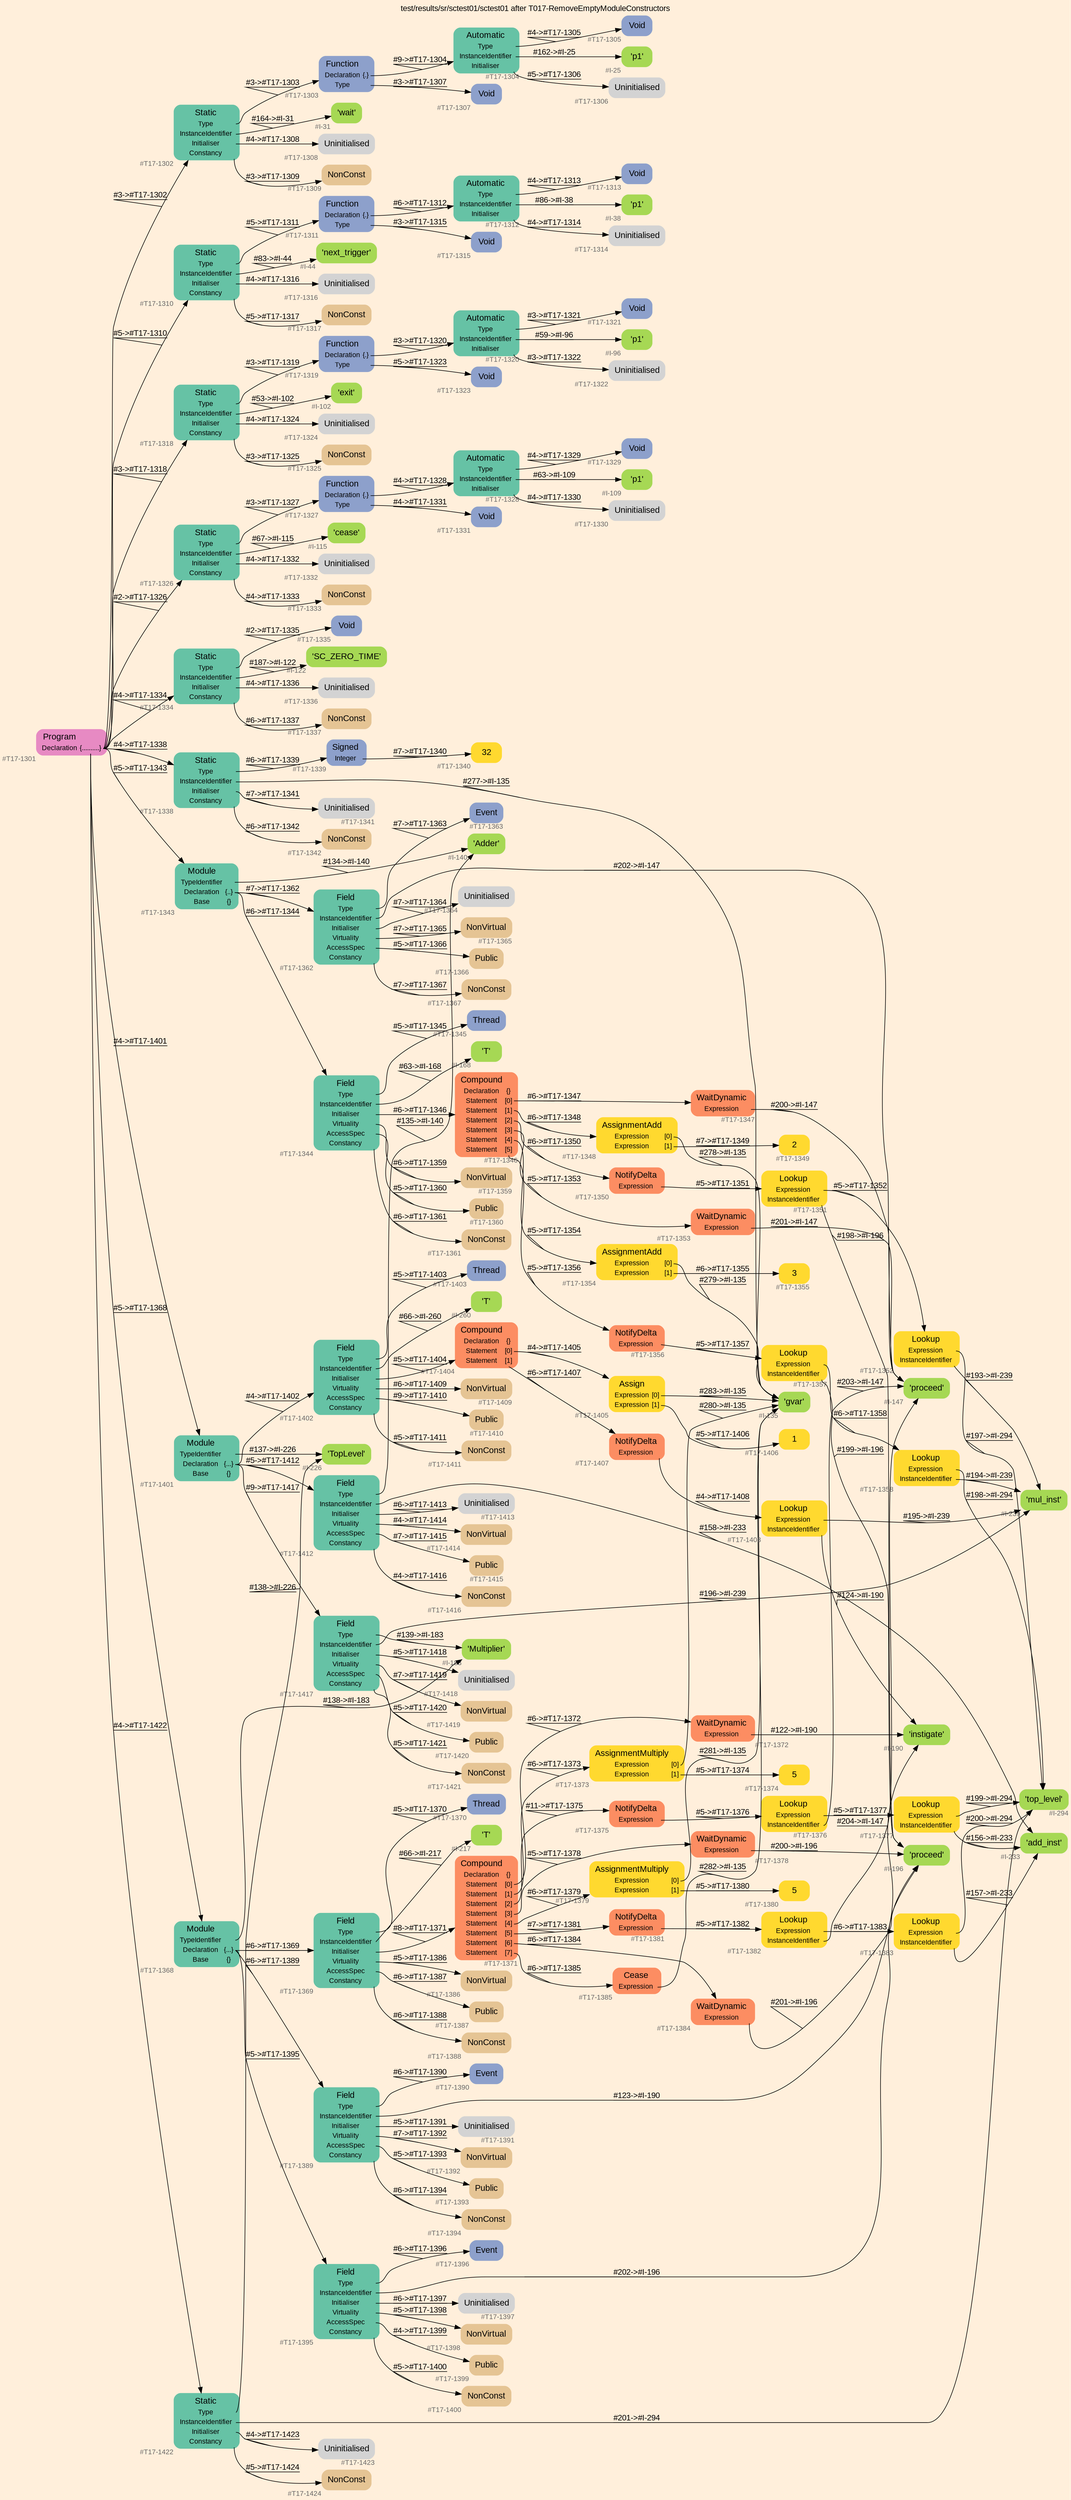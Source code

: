 digraph "test/results/sr/sctest01/sctest01 after T017-RemoveEmptyModuleConstructors" {
label = "test/results/sr/sctest01/sctest01 after T017-RemoveEmptyModuleConstructors"
labelloc = t
graph [
    rankdir = "LR"
    ranksep = 0.3
    bgcolor = antiquewhite1
    color = black
    fontcolor = black
    fontname = "Arial"
];
node [
    fontname = "Arial"
];
edge [
    fontname = "Arial"
];

// -------------------- node figure --------------------
// -------- block #T17-1301 ----------
"#T17-1301" [
    fillcolor = "/set28/4"
    xlabel = "#T17-1301"
    fontsize = "12"
    fontcolor = grey40
    shape = "plaintext"
    label = <<TABLE BORDER="0" CELLBORDER="0" CELLSPACING="0">
     <TR><TD><FONT COLOR="black" POINT-SIZE="15">Program</FONT></TD></TR>
     <TR><TD><FONT COLOR="black" POINT-SIZE="12">Declaration</FONT></TD><TD PORT="port0"><FONT COLOR="black" POINT-SIZE="12">{..........}</FONT></TD></TR>
    </TABLE>>
    style = "rounded,filled"
];

// -------- block #T17-1302 ----------
"#T17-1302" [
    fillcolor = "/set28/1"
    xlabel = "#T17-1302"
    fontsize = "12"
    fontcolor = grey40
    shape = "plaintext"
    label = <<TABLE BORDER="0" CELLBORDER="0" CELLSPACING="0">
     <TR><TD><FONT COLOR="black" POINT-SIZE="15">Static</FONT></TD></TR>
     <TR><TD><FONT COLOR="black" POINT-SIZE="12">Type</FONT></TD><TD PORT="port0"></TD></TR>
     <TR><TD><FONT COLOR="black" POINT-SIZE="12">InstanceIdentifier</FONT></TD><TD PORT="port1"></TD></TR>
     <TR><TD><FONT COLOR="black" POINT-SIZE="12">Initialiser</FONT></TD><TD PORT="port2"></TD></TR>
     <TR><TD><FONT COLOR="black" POINT-SIZE="12">Constancy</FONT></TD><TD PORT="port3"></TD></TR>
    </TABLE>>
    style = "rounded,filled"
];

// -------- block #T17-1303 ----------
"#T17-1303" [
    fillcolor = "/set28/3"
    xlabel = "#T17-1303"
    fontsize = "12"
    fontcolor = grey40
    shape = "plaintext"
    label = <<TABLE BORDER="0" CELLBORDER="0" CELLSPACING="0">
     <TR><TD><FONT COLOR="black" POINT-SIZE="15">Function</FONT></TD></TR>
     <TR><TD><FONT COLOR="black" POINT-SIZE="12">Declaration</FONT></TD><TD PORT="port0"><FONT COLOR="black" POINT-SIZE="12">{.}</FONT></TD></TR>
     <TR><TD><FONT COLOR="black" POINT-SIZE="12">Type</FONT></TD><TD PORT="port1"></TD></TR>
    </TABLE>>
    style = "rounded,filled"
];

// -------- block #T17-1304 ----------
"#T17-1304" [
    fillcolor = "/set28/1"
    xlabel = "#T17-1304"
    fontsize = "12"
    fontcolor = grey40
    shape = "plaintext"
    label = <<TABLE BORDER="0" CELLBORDER="0" CELLSPACING="0">
     <TR><TD><FONT COLOR="black" POINT-SIZE="15">Automatic</FONT></TD></TR>
     <TR><TD><FONT COLOR="black" POINT-SIZE="12">Type</FONT></TD><TD PORT="port0"></TD></TR>
     <TR><TD><FONT COLOR="black" POINT-SIZE="12">InstanceIdentifier</FONT></TD><TD PORT="port1"></TD></TR>
     <TR><TD><FONT COLOR="black" POINT-SIZE="12">Initialiser</FONT></TD><TD PORT="port2"></TD></TR>
    </TABLE>>
    style = "rounded,filled"
];

// -------- block #T17-1305 ----------
"#T17-1305" [
    fillcolor = "/set28/3"
    xlabel = "#T17-1305"
    fontsize = "12"
    fontcolor = grey40
    shape = "plaintext"
    label = <<TABLE BORDER="0" CELLBORDER="0" CELLSPACING="0">
     <TR><TD><FONT COLOR="black" POINT-SIZE="15">Void</FONT></TD></TR>
    </TABLE>>
    style = "rounded,filled"
];

// -------- block #I-25 ----------
"#I-25" [
    fillcolor = "/set28/5"
    xlabel = "#I-25"
    fontsize = "12"
    fontcolor = grey40
    shape = "plaintext"
    label = <<TABLE BORDER="0" CELLBORDER="0" CELLSPACING="0">
     <TR><TD><FONT COLOR="black" POINT-SIZE="15">'p1'</FONT></TD></TR>
    </TABLE>>
    style = "rounded,filled"
];

// -------- block #T17-1306 ----------
"#T17-1306" [
    xlabel = "#T17-1306"
    fontsize = "12"
    fontcolor = grey40
    shape = "plaintext"
    label = <<TABLE BORDER="0" CELLBORDER="0" CELLSPACING="0">
     <TR><TD><FONT COLOR="black" POINT-SIZE="15">Uninitialised</FONT></TD></TR>
    </TABLE>>
    style = "rounded,filled"
];

// -------- block #T17-1307 ----------
"#T17-1307" [
    fillcolor = "/set28/3"
    xlabel = "#T17-1307"
    fontsize = "12"
    fontcolor = grey40
    shape = "plaintext"
    label = <<TABLE BORDER="0" CELLBORDER="0" CELLSPACING="0">
     <TR><TD><FONT COLOR="black" POINT-SIZE="15">Void</FONT></TD></TR>
    </TABLE>>
    style = "rounded,filled"
];

// -------- block #I-31 ----------
"#I-31" [
    fillcolor = "/set28/5"
    xlabel = "#I-31"
    fontsize = "12"
    fontcolor = grey40
    shape = "plaintext"
    label = <<TABLE BORDER="0" CELLBORDER="0" CELLSPACING="0">
     <TR><TD><FONT COLOR="black" POINT-SIZE="15">'wait'</FONT></TD></TR>
    </TABLE>>
    style = "rounded,filled"
];

// -------- block #T17-1308 ----------
"#T17-1308" [
    xlabel = "#T17-1308"
    fontsize = "12"
    fontcolor = grey40
    shape = "plaintext"
    label = <<TABLE BORDER="0" CELLBORDER="0" CELLSPACING="0">
     <TR><TD><FONT COLOR="black" POINT-SIZE="15">Uninitialised</FONT></TD></TR>
    </TABLE>>
    style = "rounded,filled"
];

// -------- block #T17-1309 ----------
"#T17-1309" [
    fillcolor = "/set28/7"
    xlabel = "#T17-1309"
    fontsize = "12"
    fontcolor = grey40
    shape = "plaintext"
    label = <<TABLE BORDER="0" CELLBORDER="0" CELLSPACING="0">
     <TR><TD><FONT COLOR="black" POINT-SIZE="15">NonConst</FONT></TD></TR>
    </TABLE>>
    style = "rounded,filled"
];

// -------- block #T17-1310 ----------
"#T17-1310" [
    fillcolor = "/set28/1"
    xlabel = "#T17-1310"
    fontsize = "12"
    fontcolor = grey40
    shape = "plaintext"
    label = <<TABLE BORDER="0" CELLBORDER="0" CELLSPACING="0">
     <TR><TD><FONT COLOR="black" POINT-SIZE="15">Static</FONT></TD></TR>
     <TR><TD><FONT COLOR="black" POINT-SIZE="12">Type</FONT></TD><TD PORT="port0"></TD></TR>
     <TR><TD><FONT COLOR="black" POINT-SIZE="12">InstanceIdentifier</FONT></TD><TD PORT="port1"></TD></TR>
     <TR><TD><FONT COLOR="black" POINT-SIZE="12">Initialiser</FONT></TD><TD PORT="port2"></TD></TR>
     <TR><TD><FONT COLOR="black" POINT-SIZE="12">Constancy</FONT></TD><TD PORT="port3"></TD></TR>
    </TABLE>>
    style = "rounded,filled"
];

// -------- block #T17-1311 ----------
"#T17-1311" [
    fillcolor = "/set28/3"
    xlabel = "#T17-1311"
    fontsize = "12"
    fontcolor = grey40
    shape = "plaintext"
    label = <<TABLE BORDER="0" CELLBORDER="0" CELLSPACING="0">
     <TR><TD><FONT COLOR="black" POINT-SIZE="15">Function</FONT></TD></TR>
     <TR><TD><FONT COLOR="black" POINT-SIZE="12">Declaration</FONT></TD><TD PORT="port0"><FONT COLOR="black" POINT-SIZE="12">{.}</FONT></TD></TR>
     <TR><TD><FONT COLOR="black" POINT-SIZE="12">Type</FONT></TD><TD PORT="port1"></TD></TR>
    </TABLE>>
    style = "rounded,filled"
];

// -------- block #T17-1312 ----------
"#T17-1312" [
    fillcolor = "/set28/1"
    xlabel = "#T17-1312"
    fontsize = "12"
    fontcolor = grey40
    shape = "plaintext"
    label = <<TABLE BORDER="0" CELLBORDER="0" CELLSPACING="0">
     <TR><TD><FONT COLOR="black" POINT-SIZE="15">Automatic</FONT></TD></TR>
     <TR><TD><FONT COLOR="black" POINT-SIZE="12">Type</FONT></TD><TD PORT="port0"></TD></TR>
     <TR><TD><FONT COLOR="black" POINT-SIZE="12">InstanceIdentifier</FONT></TD><TD PORT="port1"></TD></TR>
     <TR><TD><FONT COLOR="black" POINT-SIZE="12">Initialiser</FONT></TD><TD PORT="port2"></TD></TR>
    </TABLE>>
    style = "rounded,filled"
];

// -------- block #T17-1313 ----------
"#T17-1313" [
    fillcolor = "/set28/3"
    xlabel = "#T17-1313"
    fontsize = "12"
    fontcolor = grey40
    shape = "plaintext"
    label = <<TABLE BORDER="0" CELLBORDER="0" CELLSPACING="0">
     <TR><TD><FONT COLOR="black" POINT-SIZE="15">Void</FONT></TD></TR>
    </TABLE>>
    style = "rounded,filled"
];

// -------- block #I-38 ----------
"#I-38" [
    fillcolor = "/set28/5"
    xlabel = "#I-38"
    fontsize = "12"
    fontcolor = grey40
    shape = "plaintext"
    label = <<TABLE BORDER="0" CELLBORDER="0" CELLSPACING="0">
     <TR><TD><FONT COLOR="black" POINT-SIZE="15">'p1'</FONT></TD></TR>
    </TABLE>>
    style = "rounded,filled"
];

// -------- block #T17-1314 ----------
"#T17-1314" [
    xlabel = "#T17-1314"
    fontsize = "12"
    fontcolor = grey40
    shape = "plaintext"
    label = <<TABLE BORDER="0" CELLBORDER="0" CELLSPACING="0">
     <TR><TD><FONT COLOR="black" POINT-SIZE="15">Uninitialised</FONT></TD></TR>
    </TABLE>>
    style = "rounded,filled"
];

// -------- block #T17-1315 ----------
"#T17-1315" [
    fillcolor = "/set28/3"
    xlabel = "#T17-1315"
    fontsize = "12"
    fontcolor = grey40
    shape = "plaintext"
    label = <<TABLE BORDER="0" CELLBORDER="0" CELLSPACING="0">
     <TR><TD><FONT COLOR="black" POINT-SIZE="15">Void</FONT></TD></TR>
    </TABLE>>
    style = "rounded,filled"
];

// -------- block #I-44 ----------
"#I-44" [
    fillcolor = "/set28/5"
    xlabel = "#I-44"
    fontsize = "12"
    fontcolor = grey40
    shape = "plaintext"
    label = <<TABLE BORDER="0" CELLBORDER="0" CELLSPACING="0">
     <TR><TD><FONT COLOR="black" POINT-SIZE="15">'next_trigger'</FONT></TD></TR>
    </TABLE>>
    style = "rounded,filled"
];

// -------- block #T17-1316 ----------
"#T17-1316" [
    xlabel = "#T17-1316"
    fontsize = "12"
    fontcolor = grey40
    shape = "plaintext"
    label = <<TABLE BORDER="0" CELLBORDER="0" CELLSPACING="0">
     <TR><TD><FONT COLOR="black" POINT-SIZE="15">Uninitialised</FONT></TD></TR>
    </TABLE>>
    style = "rounded,filled"
];

// -------- block #T17-1317 ----------
"#T17-1317" [
    fillcolor = "/set28/7"
    xlabel = "#T17-1317"
    fontsize = "12"
    fontcolor = grey40
    shape = "plaintext"
    label = <<TABLE BORDER="0" CELLBORDER="0" CELLSPACING="0">
     <TR><TD><FONT COLOR="black" POINT-SIZE="15">NonConst</FONT></TD></TR>
    </TABLE>>
    style = "rounded,filled"
];

// -------- block #T17-1318 ----------
"#T17-1318" [
    fillcolor = "/set28/1"
    xlabel = "#T17-1318"
    fontsize = "12"
    fontcolor = grey40
    shape = "plaintext"
    label = <<TABLE BORDER="0" CELLBORDER="0" CELLSPACING="0">
     <TR><TD><FONT COLOR="black" POINT-SIZE="15">Static</FONT></TD></TR>
     <TR><TD><FONT COLOR="black" POINT-SIZE="12">Type</FONT></TD><TD PORT="port0"></TD></TR>
     <TR><TD><FONT COLOR="black" POINT-SIZE="12">InstanceIdentifier</FONT></TD><TD PORT="port1"></TD></TR>
     <TR><TD><FONT COLOR="black" POINT-SIZE="12">Initialiser</FONT></TD><TD PORT="port2"></TD></TR>
     <TR><TD><FONT COLOR="black" POINT-SIZE="12">Constancy</FONT></TD><TD PORT="port3"></TD></TR>
    </TABLE>>
    style = "rounded,filled"
];

// -------- block #T17-1319 ----------
"#T17-1319" [
    fillcolor = "/set28/3"
    xlabel = "#T17-1319"
    fontsize = "12"
    fontcolor = grey40
    shape = "plaintext"
    label = <<TABLE BORDER="0" CELLBORDER="0" CELLSPACING="0">
     <TR><TD><FONT COLOR="black" POINT-SIZE="15">Function</FONT></TD></TR>
     <TR><TD><FONT COLOR="black" POINT-SIZE="12">Declaration</FONT></TD><TD PORT="port0"><FONT COLOR="black" POINT-SIZE="12">{.}</FONT></TD></TR>
     <TR><TD><FONT COLOR="black" POINT-SIZE="12">Type</FONT></TD><TD PORT="port1"></TD></TR>
    </TABLE>>
    style = "rounded,filled"
];

// -------- block #T17-1320 ----------
"#T17-1320" [
    fillcolor = "/set28/1"
    xlabel = "#T17-1320"
    fontsize = "12"
    fontcolor = grey40
    shape = "plaintext"
    label = <<TABLE BORDER="0" CELLBORDER="0" CELLSPACING="0">
     <TR><TD><FONT COLOR="black" POINT-SIZE="15">Automatic</FONT></TD></TR>
     <TR><TD><FONT COLOR="black" POINT-SIZE="12">Type</FONT></TD><TD PORT="port0"></TD></TR>
     <TR><TD><FONT COLOR="black" POINT-SIZE="12">InstanceIdentifier</FONT></TD><TD PORT="port1"></TD></TR>
     <TR><TD><FONT COLOR="black" POINT-SIZE="12">Initialiser</FONT></TD><TD PORT="port2"></TD></TR>
    </TABLE>>
    style = "rounded,filled"
];

// -------- block #T17-1321 ----------
"#T17-1321" [
    fillcolor = "/set28/3"
    xlabel = "#T17-1321"
    fontsize = "12"
    fontcolor = grey40
    shape = "plaintext"
    label = <<TABLE BORDER="0" CELLBORDER="0" CELLSPACING="0">
     <TR><TD><FONT COLOR="black" POINT-SIZE="15">Void</FONT></TD></TR>
    </TABLE>>
    style = "rounded,filled"
];

// -------- block #I-96 ----------
"#I-96" [
    fillcolor = "/set28/5"
    xlabel = "#I-96"
    fontsize = "12"
    fontcolor = grey40
    shape = "plaintext"
    label = <<TABLE BORDER="0" CELLBORDER="0" CELLSPACING="0">
     <TR><TD><FONT COLOR="black" POINT-SIZE="15">'p1'</FONT></TD></TR>
    </TABLE>>
    style = "rounded,filled"
];

// -------- block #T17-1322 ----------
"#T17-1322" [
    xlabel = "#T17-1322"
    fontsize = "12"
    fontcolor = grey40
    shape = "plaintext"
    label = <<TABLE BORDER="0" CELLBORDER="0" CELLSPACING="0">
     <TR><TD><FONT COLOR="black" POINT-SIZE="15">Uninitialised</FONT></TD></TR>
    </TABLE>>
    style = "rounded,filled"
];

// -------- block #T17-1323 ----------
"#T17-1323" [
    fillcolor = "/set28/3"
    xlabel = "#T17-1323"
    fontsize = "12"
    fontcolor = grey40
    shape = "plaintext"
    label = <<TABLE BORDER="0" CELLBORDER="0" CELLSPACING="0">
     <TR><TD><FONT COLOR="black" POINT-SIZE="15">Void</FONT></TD></TR>
    </TABLE>>
    style = "rounded,filled"
];

// -------- block #I-102 ----------
"#I-102" [
    fillcolor = "/set28/5"
    xlabel = "#I-102"
    fontsize = "12"
    fontcolor = grey40
    shape = "plaintext"
    label = <<TABLE BORDER="0" CELLBORDER="0" CELLSPACING="0">
     <TR><TD><FONT COLOR="black" POINT-SIZE="15">'exit'</FONT></TD></TR>
    </TABLE>>
    style = "rounded,filled"
];

// -------- block #T17-1324 ----------
"#T17-1324" [
    xlabel = "#T17-1324"
    fontsize = "12"
    fontcolor = grey40
    shape = "plaintext"
    label = <<TABLE BORDER="0" CELLBORDER="0" CELLSPACING="0">
     <TR><TD><FONT COLOR="black" POINT-SIZE="15">Uninitialised</FONT></TD></TR>
    </TABLE>>
    style = "rounded,filled"
];

// -------- block #T17-1325 ----------
"#T17-1325" [
    fillcolor = "/set28/7"
    xlabel = "#T17-1325"
    fontsize = "12"
    fontcolor = grey40
    shape = "plaintext"
    label = <<TABLE BORDER="0" CELLBORDER="0" CELLSPACING="0">
     <TR><TD><FONT COLOR="black" POINT-SIZE="15">NonConst</FONT></TD></TR>
    </TABLE>>
    style = "rounded,filled"
];

// -------- block #T17-1326 ----------
"#T17-1326" [
    fillcolor = "/set28/1"
    xlabel = "#T17-1326"
    fontsize = "12"
    fontcolor = grey40
    shape = "plaintext"
    label = <<TABLE BORDER="0" CELLBORDER="0" CELLSPACING="0">
     <TR><TD><FONT COLOR="black" POINT-SIZE="15">Static</FONT></TD></TR>
     <TR><TD><FONT COLOR="black" POINT-SIZE="12">Type</FONT></TD><TD PORT="port0"></TD></TR>
     <TR><TD><FONT COLOR="black" POINT-SIZE="12">InstanceIdentifier</FONT></TD><TD PORT="port1"></TD></TR>
     <TR><TD><FONT COLOR="black" POINT-SIZE="12">Initialiser</FONT></TD><TD PORT="port2"></TD></TR>
     <TR><TD><FONT COLOR="black" POINT-SIZE="12">Constancy</FONT></TD><TD PORT="port3"></TD></TR>
    </TABLE>>
    style = "rounded,filled"
];

// -------- block #T17-1327 ----------
"#T17-1327" [
    fillcolor = "/set28/3"
    xlabel = "#T17-1327"
    fontsize = "12"
    fontcolor = grey40
    shape = "plaintext"
    label = <<TABLE BORDER="0" CELLBORDER="0" CELLSPACING="0">
     <TR><TD><FONT COLOR="black" POINT-SIZE="15">Function</FONT></TD></TR>
     <TR><TD><FONT COLOR="black" POINT-SIZE="12">Declaration</FONT></TD><TD PORT="port0"><FONT COLOR="black" POINT-SIZE="12">{.}</FONT></TD></TR>
     <TR><TD><FONT COLOR="black" POINT-SIZE="12">Type</FONT></TD><TD PORT="port1"></TD></TR>
    </TABLE>>
    style = "rounded,filled"
];

// -------- block #T17-1328 ----------
"#T17-1328" [
    fillcolor = "/set28/1"
    xlabel = "#T17-1328"
    fontsize = "12"
    fontcolor = grey40
    shape = "plaintext"
    label = <<TABLE BORDER="0" CELLBORDER="0" CELLSPACING="0">
     <TR><TD><FONT COLOR="black" POINT-SIZE="15">Automatic</FONT></TD></TR>
     <TR><TD><FONT COLOR="black" POINT-SIZE="12">Type</FONT></TD><TD PORT="port0"></TD></TR>
     <TR><TD><FONT COLOR="black" POINT-SIZE="12">InstanceIdentifier</FONT></TD><TD PORT="port1"></TD></TR>
     <TR><TD><FONT COLOR="black" POINT-SIZE="12">Initialiser</FONT></TD><TD PORT="port2"></TD></TR>
    </TABLE>>
    style = "rounded,filled"
];

// -------- block #T17-1329 ----------
"#T17-1329" [
    fillcolor = "/set28/3"
    xlabel = "#T17-1329"
    fontsize = "12"
    fontcolor = grey40
    shape = "plaintext"
    label = <<TABLE BORDER="0" CELLBORDER="0" CELLSPACING="0">
     <TR><TD><FONT COLOR="black" POINT-SIZE="15">Void</FONT></TD></TR>
    </TABLE>>
    style = "rounded,filled"
];

// -------- block #I-109 ----------
"#I-109" [
    fillcolor = "/set28/5"
    xlabel = "#I-109"
    fontsize = "12"
    fontcolor = grey40
    shape = "plaintext"
    label = <<TABLE BORDER="0" CELLBORDER="0" CELLSPACING="0">
     <TR><TD><FONT COLOR="black" POINT-SIZE="15">'p1'</FONT></TD></TR>
    </TABLE>>
    style = "rounded,filled"
];

// -------- block #T17-1330 ----------
"#T17-1330" [
    xlabel = "#T17-1330"
    fontsize = "12"
    fontcolor = grey40
    shape = "plaintext"
    label = <<TABLE BORDER="0" CELLBORDER="0" CELLSPACING="0">
     <TR><TD><FONT COLOR="black" POINT-SIZE="15">Uninitialised</FONT></TD></TR>
    </TABLE>>
    style = "rounded,filled"
];

// -------- block #T17-1331 ----------
"#T17-1331" [
    fillcolor = "/set28/3"
    xlabel = "#T17-1331"
    fontsize = "12"
    fontcolor = grey40
    shape = "plaintext"
    label = <<TABLE BORDER="0" CELLBORDER="0" CELLSPACING="0">
     <TR><TD><FONT COLOR="black" POINT-SIZE="15">Void</FONT></TD></TR>
    </TABLE>>
    style = "rounded,filled"
];

// -------- block #I-115 ----------
"#I-115" [
    fillcolor = "/set28/5"
    xlabel = "#I-115"
    fontsize = "12"
    fontcolor = grey40
    shape = "plaintext"
    label = <<TABLE BORDER="0" CELLBORDER="0" CELLSPACING="0">
     <TR><TD><FONT COLOR="black" POINT-SIZE="15">'cease'</FONT></TD></TR>
    </TABLE>>
    style = "rounded,filled"
];

// -------- block #T17-1332 ----------
"#T17-1332" [
    xlabel = "#T17-1332"
    fontsize = "12"
    fontcolor = grey40
    shape = "plaintext"
    label = <<TABLE BORDER="0" CELLBORDER="0" CELLSPACING="0">
     <TR><TD><FONT COLOR="black" POINT-SIZE="15">Uninitialised</FONT></TD></TR>
    </TABLE>>
    style = "rounded,filled"
];

// -------- block #T17-1333 ----------
"#T17-1333" [
    fillcolor = "/set28/7"
    xlabel = "#T17-1333"
    fontsize = "12"
    fontcolor = grey40
    shape = "plaintext"
    label = <<TABLE BORDER="0" CELLBORDER="0" CELLSPACING="0">
     <TR><TD><FONT COLOR="black" POINT-SIZE="15">NonConst</FONT></TD></TR>
    </TABLE>>
    style = "rounded,filled"
];

// -------- block #T17-1334 ----------
"#T17-1334" [
    fillcolor = "/set28/1"
    xlabel = "#T17-1334"
    fontsize = "12"
    fontcolor = grey40
    shape = "plaintext"
    label = <<TABLE BORDER="0" CELLBORDER="0" CELLSPACING="0">
     <TR><TD><FONT COLOR="black" POINT-SIZE="15">Static</FONT></TD></TR>
     <TR><TD><FONT COLOR="black" POINT-SIZE="12">Type</FONT></TD><TD PORT="port0"></TD></TR>
     <TR><TD><FONT COLOR="black" POINT-SIZE="12">InstanceIdentifier</FONT></TD><TD PORT="port1"></TD></TR>
     <TR><TD><FONT COLOR="black" POINT-SIZE="12">Initialiser</FONT></TD><TD PORT="port2"></TD></TR>
     <TR><TD><FONT COLOR="black" POINT-SIZE="12">Constancy</FONT></TD><TD PORT="port3"></TD></TR>
    </TABLE>>
    style = "rounded,filled"
];

// -------- block #T17-1335 ----------
"#T17-1335" [
    fillcolor = "/set28/3"
    xlabel = "#T17-1335"
    fontsize = "12"
    fontcolor = grey40
    shape = "plaintext"
    label = <<TABLE BORDER="0" CELLBORDER="0" CELLSPACING="0">
     <TR><TD><FONT COLOR="black" POINT-SIZE="15">Void</FONT></TD></TR>
    </TABLE>>
    style = "rounded,filled"
];

// -------- block #I-122 ----------
"#I-122" [
    fillcolor = "/set28/5"
    xlabel = "#I-122"
    fontsize = "12"
    fontcolor = grey40
    shape = "plaintext"
    label = <<TABLE BORDER="0" CELLBORDER="0" CELLSPACING="0">
     <TR><TD><FONT COLOR="black" POINT-SIZE="15">'SC_ZERO_TIME'</FONT></TD></TR>
    </TABLE>>
    style = "rounded,filled"
];

// -------- block #T17-1336 ----------
"#T17-1336" [
    xlabel = "#T17-1336"
    fontsize = "12"
    fontcolor = grey40
    shape = "plaintext"
    label = <<TABLE BORDER="0" CELLBORDER="0" CELLSPACING="0">
     <TR><TD><FONT COLOR="black" POINT-SIZE="15">Uninitialised</FONT></TD></TR>
    </TABLE>>
    style = "rounded,filled"
];

// -------- block #T17-1337 ----------
"#T17-1337" [
    fillcolor = "/set28/7"
    xlabel = "#T17-1337"
    fontsize = "12"
    fontcolor = grey40
    shape = "plaintext"
    label = <<TABLE BORDER="0" CELLBORDER="0" CELLSPACING="0">
     <TR><TD><FONT COLOR="black" POINT-SIZE="15">NonConst</FONT></TD></TR>
    </TABLE>>
    style = "rounded,filled"
];

// -------- block #T17-1338 ----------
"#T17-1338" [
    fillcolor = "/set28/1"
    xlabel = "#T17-1338"
    fontsize = "12"
    fontcolor = grey40
    shape = "plaintext"
    label = <<TABLE BORDER="0" CELLBORDER="0" CELLSPACING="0">
     <TR><TD><FONT COLOR="black" POINT-SIZE="15">Static</FONT></TD></TR>
     <TR><TD><FONT COLOR="black" POINT-SIZE="12">Type</FONT></TD><TD PORT="port0"></TD></TR>
     <TR><TD><FONT COLOR="black" POINT-SIZE="12">InstanceIdentifier</FONT></TD><TD PORT="port1"></TD></TR>
     <TR><TD><FONT COLOR="black" POINT-SIZE="12">Initialiser</FONT></TD><TD PORT="port2"></TD></TR>
     <TR><TD><FONT COLOR="black" POINT-SIZE="12">Constancy</FONT></TD><TD PORT="port3"></TD></TR>
    </TABLE>>
    style = "rounded,filled"
];

// -------- block #T17-1339 ----------
"#T17-1339" [
    fillcolor = "/set28/3"
    xlabel = "#T17-1339"
    fontsize = "12"
    fontcolor = grey40
    shape = "plaintext"
    label = <<TABLE BORDER="0" CELLBORDER="0" CELLSPACING="0">
     <TR><TD><FONT COLOR="black" POINT-SIZE="15">Signed</FONT></TD></TR>
     <TR><TD><FONT COLOR="black" POINT-SIZE="12">Integer</FONT></TD><TD PORT="port0"></TD></TR>
    </TABLE>>
    style = "rounded,filled"
];

// -------- block #T17-1340 ----------
"#T17-1340" [
    fillcolor = "/set28/6"
    xlabel = "#T17-1340"
    fontsize = "12"
    fontcolor = grey40
    shape = "plaintext"
    label = <<TABLE BORDER="0" CELLBORDER="0" CELLSPACING="0">
     <TR><TD><FONT COLOR="black" POINT-SIZE="15">32</FONT></TD></TR>
    </TABLE>>
    style = "rounded,filled"
];

// -------- block #I-135 ----------
"#I-135" [
    fillcolor = "/set28/5"
    xlabel = "#I-135"
    fontsize = "12"
    fontcolor = grey40
    shape = "plaintext"
    label = <<TABLE BORDER="0" CELLBORDER="0" CELLSPACING="0">
     <TR><TD><FONT COLOR="black" POINT-SIZE="15">'gvar'</FONT></TD></TR>
    </TABLE>>
    style = "rounded,filled"
];

// -------- block #T17-1341 ----------
"#T17-1341" [
    xlabel = "#T17-1341"
    fontsize = "12"
    fontcolor = grey40
    shape = "plaintext"
    label = <<TABLE BORDER="0" CELLBORDER="0" CELLSPACING="0">
     <TR><TD><FONT COLOR="black" POINT-SIZE="15">Uninitialised</FONT></TD></TR>
    </TABLE>>
    style = "rounded,filled"
];

// -------- block #T17-1342 ----------
"#T17-1342" [
    fillcolor = "/set28/7"
    xlabel = "#T17-1342"
    fontsize = "12"
    fontcolor = grey40
    shape = "plaintext"
    label = <<TABLE BORDER="0" CELLBORDER="0" CELLSPACING="0">
     <TR><TD><FONT COLOR="black" POINT-SIZE="15">NonConst</FONT></TD></TR>
    </TABLE>>
    style = "rounded,filled"
];

// -------- block #T17-1343 ----------
"#T17-1343" [
    fillcolor = "/set28/1"
    xlabel = "#T17-1343"
    fontsize = "12"
    fontcolor = grey40
    shape = "plaintext"
    label = <<TABLE BORDER="0" CELLBORDER="0" CELLSPACING="0">
     <TR><TD><FONT COLOR="black" POINT-SIZE="15">Module</FONT></TD></TR>
     <TR><TD><FONT COLOR="black" POINT-SIZE="12">TypeIdentifier</FONT></TD><TD PORT="port0"></TD></TR>
     <TR><TD><FONT COLOR="black" POINT-SIZE="12">Declaration</FONT></TD><TD PORT="port1"><FONT COLOR="black" POINT-SIZE="12">{..}</FONT></TD></TR>
     <TR><TD><FONT COLOR="black" POINT-SIZE="12">Base</FONT></TD><TD PORT="port2"><FONT COLOR="black" POINT-SIZE="12">{}</FONT></TD></TR>
    </TABLE>>
    style = "rounded,filled"
];

// -------- block #I-140 ----------
"#I-140" [
    fillcolor = "/set28/5"
    xlabel = "#I-140"
    fontsize = "12"
    fontcolor = grey40
    shape = "plaintext"
    label = <<TABLE BORDER="0" CELLBORDER="0" CELLSPACING="0">
     <TR><TD><FONT COLOR="black" POINT-SIZE="15">'Adder'</FONT></TD></TR>
    </TABLE>>
    style = "rounded,filled"
];

// -------- block #T17-1344 ----------
"#T17-1344" [
    fillcolor = "/set28/1"
    xlabel = "#T17-1344"
    fontsize = "12"
    fontcolor = grey40
    shape = "plaintext"
    label = <<TABLE BORDER="0" CELLBORDER="0" CELLSPACING="0">
     <TR><TD><FONT COLOR="black" POINT-SIZE="15">Field</FONT></TD></TR>
     <TR><TD><FONT COLOR="black" POINT-SIZE="12">Type</FONT></TD><TD PORT="port0"></TD></TR>
     <TR><TD><FONT COLOR="black" POINT-SIZE="12">InstanceIdentifier</FONT></TD><TD PORT="port1"></TD></TR>
     <TR><TD><FONT COLOR="black" POINT-SIZE="12">Initialiser</FONT></TD><TD PORT="port2"></TD></TR>
     <TR><TD><FONT COLOR="black" POINT-SIZE="12">Virtuality</FONT></TD><TD PORT="port3"></TD></TR>
     <TR><TD><FONT COLOR="black" POINT-SIZE="12">AccessSpec</FONT></TD><TD PORT="port4"></TD></TR>
     <TR><TD><FONT COLOR="black" POINT-SIZE="12">Constancy</FONT></TD><TD PORT="port5"></TD></TR>
    </TABLE>>
    style = "rounded,filled"
];

// -------- block #T17-1345 ----------
"#T17-1345" [
    fillcolor = "/set28/3"
    xlabel = "#T17-1345"
    fontsize = "12"
    fontcolor = grey40
    shape = "plaintext"
    label = <<TABLE BORDER="0" CELLBORDER="0" CELLSPACING="0">
     <TR><TD><FONT COLOR="black" POINT-SIZE="15">Thread</FONT></TD></TR>
    </TABLE>>
    style = "rounded,filled"
];

// -------- block #I-168 ----------
"#I-168" [
    fillcolor = "/set28/5"
    xlabel = "#I-168"
    fontsize = "12"
    fontcolor = grey40
    shape = "plaintext"
    label = <<TABLE BORDER="0" CELLBORDER="0" CELLSPACING="0">
     <TR><TD><FONT COLOR="black" POINT-SIZE="15">'T'</FONT></TD></TR>
    </TABLE>>
    style = "rounded,filled"
];

// -------- block #T17-1346 ----------
"#T17-1346" [
    fillcolor = "/set28/2"
    xlabel = "#T17-1346"
    fontsize = "12"
    fontcolor = grey40
    shape = "plaintext"
    label = <<TABLE BORDER="0" CELLBORDER="0" CELLSPACING="0">
     <TR><TD><FONT COLOR="black" POINT-SIZE="15">Compound</FONT></TD></TR>
     <TR><TD><FONT COLOR="black" POINT-SIZE="12">Declaration</FONT></TD><TD PORT="port0"><FONT COLOR="black" POINT-SIZE="12">{}</FONT></TD></TR>
     <TR><TD><FONT COLOR="black" POINT-SIZE="12">Statement</FONT></TD><TD PORT="port1"><FONT COLOR="black" POINT-SIZE="12">[0]</FONT></TD></TR>
     <TR><TD><FONT COLOR="black" POINT-SIZE="12">Statement</FONT></TD><TD PORT="port2"><FONT COLOR="black" POINT-SIZE="12">[1]</FONT></TD></TR>
     <TR><TD><FONT COLOR="black" POINT-SIZE="12">Statement</FONT></TD><TD PORT="port3"><FONT COLOR="black" POINT-SIZE="12">[2]</FONT></TD></TR>
     <TR><TD><FONT COLOR="black" POINT-SIZE="12">Statement</FONT></TD><TD PORT="port4"><FONT COLOR="black" POINT-SIZE="12">[3]</FONT></TD></TR>
     <TR><TD><FONT COLOR="black" POINT-SIZE="12">Statement</FONT></TD><TD PORT="port5"><FONT COLOR="black" POINT-SIZE="12">[4]</FONT></TD></TR>
     <TR><TD><FONT COLOR="black" POINT-SIZE="12">Statement</FONT></TD><TD PORT="port6"><FONT COLOR="black" POINT-SIZE="12">[5]</FONT></TD></TR>
    </TABLE>>
    style = "rounded,filled"
];

// -------- block #T17-1347 ----------
"#T17-1347" [
    fillcolor = "/set28/2"
    xlabel = "#T17-1347"
    fontsize = "12"
    fontcolor = grey40
    shape = "plaintext"
    label = <<TABLE BORDER="0" CELLBORDER="0" CELLSPACING="0">
     <TR><TD><FONT COLOR="black" POINT-SIZE="15">WaitDynamic</FONT></TD></TR>
     <TR><TD><FONT COLOR="black" POINT-SIZE="12">Expression</FONT></TD><TD PORT="port0"></TD></TR>
    </TABLE>>
    style = "rounded,filled"
];

// -------- block #I-147 ----------
"#I-147" [
    fillcolor = "/set28/5"
    xlabel = "#I-147"
    fontsize = "12"
    fontcolor = grey40
    shape = "plaintext"
    label = <<TABLE BORDER="0" CELLBORDER="0" CELLSPACING="0">
     <TR><TD><FONT COLOR="black" POINT-SIZE="15">'proceed'</FONT></TD></TR>
    </TABLE>>
    style = "rounded,filled"
];

// -------- block #T17-1348 ----------
"#T17-1348" [
    fillcolor = "/set28/6"
    xlabel = "#T17-1348"
    fontsize = "12"
    fontcolor = grey40
    shape = "plaintext"
    label = <<TABLE BORDER="0" CELLBORDER="0" CELLSPACING="0">
     <TR><TD><FONT COLOR="black" POINT-SIZE="15">AssignmentAdd</FONT></TD></TR>
     <TR><TD><FONT COLOR="black" POINT-SIZE="12">Expression</FONT></TD><TD PORT="port0"><FONT COLOR="black" POINT-SIZE="12">[0]</FONT></TD></TR>
     <TR><TD><FONT COLOR="black" POINT-SIZE="12">Expression</FONT></TD><TD PORT="port1"><FONT COLOR="black" POINT-SIZE="12">[1]</FONT></TD></TR>
    </TABLE>>
    style = "rounded,filled"
];

// -------- block #T17-1349 ----------
"#T17-1349" [
    fillcolor = "/set28/6"
    xlabel = "#T17-1349"
    fontsize = "12"
    fontcolor = grey40
    shape = "plaintext"
    label = <<TABLE BORDER="0" CELLBORDER="0" CELLSPACING="0">
     <TR><TD><FONT COLOR="black" POINT-SIZE="15">2</FONT></TD></TR>
    </TABLE>>
    style = "rounded,filled"
];

// -------- block #T17-1350 ----------
"#T17-1350" [
    fillcolor = "/set28/2"
    xlabel = "#T17-1350"
    fontsize = "12"
    fontcolor = grey40
    shape = "plaintext"
    label = <<TABLE BORDER="0" CELLBORDER="0" CELLSPACING="0">
     <TR><TD><FONT COLOR="black" POINT-SIZE="15">NotifyDelta</FONT></TD></TR>
     <TR><TD><FONT COLOR="black" POINT-SIZE="12">Expression</FONT></TD><TD PORT="port0"></TD></TR>
    </TABLE>>
    style = "rounded,filled"
];

// -------- block #T17-1351 ----------
"#T17-1351" [
    fillcolor = "/set28/6"
    xlabel = "#T17-1351"
    fontsize = "12"
    fontcolor = grey40
    shape = "plaintext"
    label = <<TABLE BORDER="0" CELLBORDER="0" CELLSPACING="0">
     <TR><TD><FONT COLOR="black" POINT-SIZE="15">Lookup</FONT></TD></TR>
     <TR><TD><FONT COLOR="black" POINT-SIZE="12">Expression</FONT></TD><TD PORT="port0"></TD></TR>
     <TR><TD><FONT COLOR="black" POINT-SIZE="12">InstanceIdentifier</FONT></TD><TD PORT="port1"></TD></TR>
    </TABLE>>
    style = "rounded,filled"
];

// -------- block #T17-1352 ----------
"#T17-1352" [
    fillcolor = "/set28/6"
    xlabel = "#T17-1352"
    fontsize = "12"
    fontcolor = grey40
    shape = "plaintext"
    label = <<TABLE BORDER="0" CELLBORDER="0" CELLSPACING="0">
     <TR><TD><FONT COLOR="black" POINT-SIZE="15">Lookup</FONT></TD></TR>
     <TR><TD><FONT COLOR="black" POINT-SIZE="12">Expression</FONT></TD><TD PORT="port0"></TD></TR>
     <TR><TD><FONT COLOR="black" POINT-SIZE="12">InstanceIdentifier</FONT></TD><TD PORT="port1"></TD></TR>
    </TABLE>>
    style = "rounded,filled"
];

// -------- block #I-294 ----------
"#I-294" [
    fillcolor = "/set28/5"
    xlabel = "#I-294"
    fontsize = "12"
    fontcolor = grey40
    shape = "plaintext"
    label = <<TABLE BORDER="0" CELLBORDER="0" CELLSPACING="0">
     <TR><TD><FONT COLOR="black" POINT-SIZE="15">'top_level'</FONT></TD></TR>
    </TABLE>>
    style = "rounded,filled"
];

// -------- block #I-239 ----------
"#I-239" [
    fillcolor = "/set28/5"
    xlabel = "#I-239"
    fontsize = "12"
    fontcolor = grey40
    shape = "plaintext"
    label = <<TABLE BORDER="0" CELLBORDER="0" CELLSPACING="0">
     <TR><TD><FONT COLOR="black" POINT-SIZE="15">'mul_inst'</FONT></TD></TR>
    </TABLE>>
    style = "rounded,filled"
];

// -------- block #I-196 ----------
"#I-196" [
    fillcolor = "/set28/5"
    xlabel = "#I-196"
    fontsize = "12"
    fontcolor = grey40
    shape = "plaintext"
    label = <<TABLE BORDER="0" CELLBORDER="0" CELLSPACING="0">
     <TR><TD><FONT COLOR="black" POINT-SIZE="15">'proceed'</FONT></TD></TR>
    </TABLE>>
    style = "rounded,filled"
];

// -------- block #T17-1353 ----------
"#T17-1353" [
    fillcolor = "/set28/2"
    xlabel = "#T17-1353"
    fontsize = "12"
    fontcolor = grey40
    shape = "plaintext"
    label = <<TABLE BORDER="0" CELLBORDER="0" CELLSPACING="0">
     <TR><TD><FONT COLOR="black" POINT-SIZE="15">WaitDynamic</FONT></TD></TR>
     <TR><TD><FONT COLOR="black" POINT-SIZE="12">Expression</FONT></TD><TD PORT="port0"></TD></TR>
    </TABLE>>
    style = "rounded,filled"
];

// -------- block #T17-1354 ----------
"#T17-1354" [
    fillcolor = "/set28/6"
    xlabel = "#T17-1354"
    fontsize = "12"
    fontcolor = grey40
    shape = "plaintext"
    label = <<TABLE BORDER="0" CELLBORDER="0" CELLSPACING="0">
     <TR><TD><FONT COLOR="black" POINT-SIZE="15">AssignmentAdd</FONT></TD></TR>
     <TR><TD><FONT COLOR="black" POINT-SIZE="12">Expression</FONT></TD><TD PORT="port0"><FONT COLOR="black" POINT-SIZE="12">[0]</FONT></TD></TR>
     <TR><TD><FONT COLOR="black" POINT-SIZE="12">Expression</FONT></TD><TD PORT="port1"><FONT COLOR="black" POINT-SIZE="12">[1]</FONT></TD></TR>
    </TABLE>>
    style = "rounded,filled"
];

// -------- block #T17-1355 ----------
"#T17-1355" [
    fillcolor = "/set28/6"
    xlabel = "#T17-1355"
    fontsize = "12"
    fontcolor = grey40
    shape = "plaintext"
    label = <<TABLE BORDER="0" CELLBORDER="0" CELLSPACING="0">
     <TR><TD><FONT COLOR="black" POINT-SIZE="15">3</FONT></TD></TR>
    </TABLE>>
    style = "rounded,filled"
];

// -------- block #T17-1356 ----------
"#T17-1356" [
    fillcolor = "/set28/2"
    xlabel = "#T17-1356"
    fontsize = "12"
    fontcolor = grey40
    shape = "plaintext"
    label = <<TABLE BORDER="0" CELLBORDER="0" CELLSPACING="0">
     <TR><TD><FONT COLOR="black" POINT-SIZE="15">NotifyDelta</FONT></TD></TR>
     <TR><TD><FONT COLOR="black" POINT-SIZE="12">Expression</FONT></TD><TD PORT="port0"></TD></TR>
    </TABLE>>
    style = "rounded,filled"
];

// -------- block #T17-1357 ----------
"#T17-1357" [
    fillcolor = "/set28/6"
    xlabel = "#T17-1357"
    fontsize = "12"
    fontcolor = grey40
    shape = "plaintext"
    label = <<TABLE BORDER="0" CELLBORDER="0" CELLSPACING="0">
     <TR><TD><FONT COLOR="black" POINT-SIZE="15">Lookup</FONT></TD></TR>
     <TR><TD><FONT COLOR="black" POINT-SIZE="12">Expression</FONT></TD><TD PORT="port0"></TD></TR>
     <TR><TD><FONT COLOR="black" POINT-SIZE="12">InstanceIdentifier</FONT></TD><TD PORT="port1"></TD></TR>
    </TABLE>>
    style = "rounded,filled"
];

// -------- block #T17-1358 ----------
"#T17-1358" [
    fillcolor = "/set28/6"
    xlabel = "#T17-1358"
    fontsize = "12"
    fontcolor = grey40
    shape = "plaintext"
    label = <<TABLE BORDER="0" CELLBORDER="0" CELLSPACING="0">
     <TR><TD><FONT COLOR="black" POINT-SIZE="15">Lookup</FONT></TD></TR>
     <TR><TD><FONT COLOR="black" POINT-SIZE="12">Expression</FONT></TD><TD PORT="port0"></TD></TR>
     <TR><TD><FONT COLOR="black" POINT-SIZE="12">InstanceIdentifier</FONT></TD><TD PORT="port1"></TD></TR>
    </TABLE>>
    style = "rounded,filled"
];

// -------- block #T17-1359 ----------
"#T17-1359" [
    fillcolor = "/set28/7"
    xlabel = "#T17-1359"
    fontsize = "12"
    fontcolor = grey40
    shape = "plaintext"
    label = <<TABLE BORDER="0" CELLBORDER="0" CELLSPACING="0">
     <TR><TD><FONT COLOR="black" POINT-SIZE="15">NonVirtual</FONT></TD></TR>
    </TABLE>>
    style = "rounded,filled"
];

// -------- block #T17-1360 ----------
"#T17-1360" [
    fillcolor = "/set28/7"
    xlabel = "#T17-1360"
    fontsize = "12"
    fontcolor = grey40
    shape = "plaintext"
    label = <<TABLE BORDER="0" CELLBORDER="0" CELLSPACING="0">
     <TR><TD><FONT COLOR="black" POINT-SIZE="15">Public</FONT></TD></TR>
    </TABLE>>
    style = "rounded,filled"
];

// -------- block #T17-1361 ----------
"#T17-1361" [
    fillcolor = "/set28/7"
    xlabel = "#T17-1361"
    fontsize = "12"
    fontcolor = grey40
    shape = "plaintext"
    label = <<TABLE BORDER="0" CELLBORDER="0" CELLSPACING="0">
     <TR><TD><FONT COLOR="black" POINT-SIZE="15">NonConst</FONT></TD></TR>
    </TABLE>>
    style = "rounded,filled"
];

// -------- block #T17-1362 ----------
"#T17-1362" [
    fillcolor = "/set28/1"
    xlabel = "#T17-1362"
    fontsize = "12"
    fontcolor = grey40
    shape = "plaintext"
    label = <<TABLE BORDER="0" CELLBORDER="0" CELLSPACING="0">
     <TR><TD><FONT COLOR="black" POINT-SIZE="15">Field</FONT></TD></TR>
     <TR><TD><FONT COLOR="black" POINT-SIZE="12">Type</FONT></TD><TD PORT="port0"></TD></TR>
     <TR><TD><FONT COLOR="black" POINT-SIZE="12">InstanceIdentifier</FONT></TD><TD PORT="port1"></TD></TR>
     <TR><TD><FONT COLOR="black" POINT-SIZE="12">Initialiser</FONT></TD><TD PORT="port2"></TD></TR>
     <TR><TD><FONT COLOR="black" POINT-SIZE="12">Virtuality</FONT></TD><TD PORT="port3"></TD></TR>
     <TR><TD><FONT COLOR="black" POINT-SIZE="12">AccessSpec</FONT></TD><TD PORT="port4"></TD></TR>
     <TR><TD><FONT COLOR="black" POINT-SIZE="12">Constancy</FONT></TD><TD PORT="port5"></TD></TR>
    </TABLE>>
    style = "rounded,filled"
];

// -------- block #T17-1363 ----------
"#T17-1363" [
    fillcolor = "/set28/3"
    xlabel = "#T17-1363"
    fontsize = "12"
    fontcolor = grey40
    shape = "plaintext"
    label = <<TABLE BORDER="0" CELLBORDER="0" CELLSPACING="0">
     <TR><TD><FONT COLOR="black" POINT-SIZE="15">Event</FONT></TD></TR>
    </TABLE>>
    style = "rounded,filled"
];

// -------- block #T17-1364 ----------
"#T17-1364" [
    xlabel = "#T17-1364"
    fontsize = "12"
    fontcolor = grey40
    shape = "plaintext"
    label = <<TABLE BORDER="0" CELLBORDER="0" CELLSPACING="0">
     <TR><TD><FONT COLOR="black" POINT-SIZE="15">Uninitialised</FONT></TD></TR>
    </TABLE>>
    style = "rounded,filled"
];

// -------- block #T17-1365 ----------
"#T17-1365" [
    fillcolor = "/set28/7"
    xlabel = "#T17-1365"
    fontsize = "12"
    fontcolor = grey40
    shape = "plaintext"
    label = <<TABLE BORDER="0" CELLBORDER="0" CELLSPACING="0">
     <TR><TD><FONT COLOR="black" POINT-SIZE="15">NonVirtual</FONT></TD></TR>
    </TABLE>>
    style = "rounded,filled"
];

// -------- block #T17-1366 ----------
"#T17-1366" [
    fillcolor = "/set28/7"
    xlabel = "#T17-1366"
    fontsize = "12"
    fontcolor = grey40
    shape = "plaintext"
    label = <<TABLE BORDER="0" CELLBORDER="0" CELLSPACING="0">
     <TR><TD><FONT COLOR="black" POINT-SIZE="15">Public</FONT></TD></TR>
    </TABLE>>
    style = "rounded,filled"
];

// -------- block #T17-1367 ----------
"#T17-1367" [
    fillcolor = "/set28/7"
    xlabel = "#T17-1367"
    fontsize = "12"
    fontcolor = grey40
    shape = "plaintext"
    label = <<TABLE BORDER="0" CELLBORDER="0" CELLSPACING="0">
     <TR><TD><FONT COLOR="black" POINT-SIZE="15">NonConst</FONT></TD></TR>
    </TABLE>>
    style = "rounded,filled"
];

// -------- block #T17-1368 ----------
"#T17-1368" [
    fillcolor = "/set28/1"
    xlabel = "#T17-1368"
    fontsize = "12"
    fontcolor = grey40
    shape = "plaintext"
    label = <<TABLE BORDER="0" CELLBORDER="0" CELLSPACING="0">
     <TR><TD><FONT COLOR="black" POINT-SIZE="15">Module</FONT></TD></TR>
     <TR><TD><FONT COLOR="black" POINT-SIZE="12">TypeIdentifier</FONT></TD><TD PORT="port0"></TD></TR>
     <TR><TD><FONT COLOR="black" POINT-SIZE="12">Declaration</FONT></TD><TD PORT="port1"><FONT COLOR="black" POINT-SIZE="12">{...}</FONT></TD></TR>
     <TR><TD><FONT COLOR="black" POINT-SIZE="12">Base</FONT></TD><TD PORT="port2"><FONT COLOR="black" POINT-SIZE="12">{}</FONT></TD></TR>
    </TABLE>>
    style = "rounded,filled"
];

// -------- block #I-183 ----------
"#I-183" [
    fillcolor = "/set28/5"
    xlabel = "#I-183"
    fontsize = "12"
    fontcolor = grey40
    shape = "plaintext"
    label = <<TABLE BORDER="0" CELLBORDER="0" CELLSPACING="0">
     <TR><TD><FONT COLOR="black" POINT-SIZE="15">'Multiplier'</FONT></TD></TR>
    </TABLE>>
    style = "rounded,filled"
];

// -------- block #T17-1369 ----------
"#T17-1369" [
    fillcolor = "/set28/1"
    xlabel = "#T17-1369"
    fontsize = "12"
    fontcolor = grey40
    shape = "plaintext"
    label = <<TABLE BORDER="0" CELLBORDER="0" CELLSPACING="0">
     <TR><TD><FONT COLOR="black" POINT-SIZE="15">Field</FONT></TD></TR>
     <TR><TD><FONT COLOR="black" POINT-SIZE="12">Type</FONT></TD><TD PORT="port0"></TD></TR>
     <TR><TD><FONT COLOR="black" POINT-SIZE="12">InstanceIdentifier</FONT></TD><TD PORT="port1"></TD></TR>
     <TR><TD><FONT COLOR="black" POINT-SIZE="12">Initialiser</FONT></TD><TD PORT="port2"></TD></TR>
     <TR><TD><FONT COLOR="black" POINT-SIZE="12">Virtuality</FONT></TD><TD PORT="port3"></TD></TR>
     <TR><TD><FONT COLOR="black" POINT-SIZE="12">AccessSpec</FONT></TD><TD PORT="port4"></TD></TR>
     <TR><TD><FONT COLOR="black" POINT-SIZE="12">Constancy</FONT></TD><TD PORT="port5"></TD></TR>
    </TABLE>>
    style = "rounded,filled"
];

// -------- block #T17-1370 ----------
"#T17-1370" [
    fillcolor = "/set28/3"
    xlabel = "#T17-1370"
    fontsize = "12"
    fontcolor = grey40
    shape = "plaintext"
    label = <<TABLE BORDER="0" CELLBORDER="0" CELLSPACING="0">
     <TR><TD><FONT COLOR="black" POINT-SIZE="15">Thread</FONT></TD></TR>
    </TABLE>>
    style = "rounded,filled"
];

// -------- block #I-217 ----------
"#I-217" [
    fillcolor = "/set28/5"
    xlabel = "#I-217"
    fontsize = "12"
    fontcolor = grey40
    shape = "plaintext"
    label = <<TABLE BORDER="0" CELLBORDER="0" CELLSPACING="0">
     <TR><TD><FONT COLOR="black" POINT-SIZE="15">'T'</FONT></TD></TR>
    </TABLE>>
    style = "rounded,filled"
];

// -------- block #T17-1371 ----------
"#T17-1371" [
    fillcolor = "/set28/2"
    xlabel = "#T17-1371"
    fontsize = "12"
    fontcolor = grey40
    shape = "plaintext"
    label = <<TABLE BORDER="0" CELLBORDER="0" CELLSPACING="0">
     <TR><TD><FONT COLOR="black" POINT-SIZE="15">Compound</FONT></TD></TR>
     <TR><TD><FONT COLOR="black" POINT-SIZE="12">Declaration</FONT></TD><TD PORT="port0"><FONT COLOR="black" POINT-SIZE="12">{}</FONT></TD></TR>
     <TR><TD><FONT COLOR="black" POINT-SIZE="12">Statement</FONT></TD><TD PORT="port1"><FONT COLOR="black" POINT-SIZE="12">[0]</FONT></TD></TR>
     <TR><TD><FONT COLOR="black" POINT-SIZE="12">Statement</FONT></TD><TD PORT="port2"><FONT COLOR="black" POINT-SIZE="12">[1]</FONT></TD></TR>
     <TR><TD><FONT COLOR="black" POINT-SIZE="12">Statement</FONT></TD><TD PORT="port3"><FONT COLOR="black" POINT-SIZE="12">[2]</FONT></TD></TR>
     <TR><TD><FONT COLOR="black" POINT-SIZE="12">Statement</FONT></TD><TD PORT="port4"><FONT COLOR="black" POINT-SIZE="12">[3]</FONT></TD></TR>
     <TR><TD><FONT COLOR="black" POINT-SIZE="12">Statement</FONT></TD><TD PORT="port5"><FONT COLOR="black" POINT-SIZE="12">[4]</FONT></TD></TR>
     <TR><TD><FONT COLOR="black" POINT-SIZE="12">Statement</FONT></TD><TD PORT="port6"><FONT COLOR="black" POINT-SIZE="12">[5]</FONT></TD></TR>
     <TR><TD><FONT COLOR="black" POINT-SIZE="12">Statement</FONT></TD><TD PORT="port7"><FONT COLOR="black" POINT-SIZE="12">[6]</FONT></TD></TR>
     <TR><TD><FONT COLOR="black" POINT-SIZE="12">Statement</FONT></TD><TD PORT="port8"><FONT COLOR="black" POINT-SIZE="12">[7]</FONT></TD></TR>
    </TABLE>>
    style = "rounded,filled"
];

// -------- block #T17-1372 ----------
"#T17-1372" [
    fillcolor = "/set28/2"
    xlabel = "#T17-1372"
    fontsize = "12"
    fontcolor = grey40
    shape = "plaintext"
    label = <<TABLE BORDER="0" CELLBORDER="0" CELLSPACING="0">
     <TR><TD><FONT COLOR="black" POINT-SIZE="15">WaitDynamic</FONT></TD></TR>
     <TR><TD><FONT COLOR="black" POINT-SIZE="12">Expression</FONT></TD><TD PORT="port0"></TD></TR>
    </TABLE>>
    style = "rounded,filled"
];

// -------- block #I-190 ----------
"#I-190" [
    fillcolor = "/set28/5"
    xlabel = "#I-190"
    fontsize = "12"
    fontcolor = grey40
    shape = "plaintext"
    label = <<TABLE BORDER="0" CELLBORDER="0" CELLSPACING="0">
     <TR><TD><FONT COLOR="black" POINT-SIZE="15">'instigate'</FONT></TD></TR>
    </TABLE>>
    style = "rounded,filled"
];

// -------- block #T17-1373 ----------
"#T17-1373" [
    fillcolor = "/set28/6"
    xlabel = "#T17-1373"
    fontsize = "12"
    fontcolor = grey40
    shape = "plaintext"
    label = <<TABLE BORDER="0" CELLBORDER="0" CELLSPACING="0">
     <TR><TD><FONT COLOR="black" POINT-SIZE="15">AssignmentMultiply</FONT></TD></TR>
     <TR><TD><FONT COLOR="black" POINT-SIZE="12">Expression</FONT></TD><TD PORT="port0"><FONT COLOR="black" POINT-SIZE="12">[0]</FONT></TD></TR>
     <TR><TD><FONT COLOR="black" POINT-SIZE="12">Expression</FONT></TD><TD PORT="port1"><FONT COLOR="black" POINT-SIZE="12">[1]</FONT></TD></TR>
    </TABLE>>
    style = "rounded,filled"
];

// -------- block #T17-1374 ----------
"#T17-1374" [
    fillcolor = "/set28/6"
    xlabel = "#T17-1374"
    fontsize = "12"
    fontcolor = grey40
    shape = "plaintext"
    label = <<TABLE BORDER="0" CELLBORDER="0" CELLSPACING="0">
     <TR><TD><FONT COLOR="black" POINT-SIZE="15">5</FONT></TD></TR>
    </TABLE>>
    style = "rounded,filled"
];

// -------- block #T17-1375 ----------
"#T17-1375" [
    fillcolor = "/set28/2"
    xlabel = "#T17-1375"
    fontsize = "12"
    fontcolor = grey40
    shape = "plaintext"
    label = <<TABLE BORDER="0" CELLBORDER="0" CELLSPACING="0">
     <TR><TD><FONT COLOR="black" POINT-SIZE="15">NotifyDelta</FONT></TD></TR>
     <TR><TD><FONT COLOR="black" POINT-SIZE="12">Expression</FONT></TD><TD PORT="port0"></TD></TR>
    </TABLE>>
    style = "rounded,filled"
];

// -------- block #T17-1376 ----------
"#T17-1376" [
    fillcolor = "/set28/6"
    xlabel = "#T17-1376"
    fontsize = "12"
    fontcolor = grey40
    shape = "plaintext"
    label = <<TABLE BORDER="0" CELLBORDER="0" CELLSPACING="0">
     <TR><TD><FONT COLOR="black" POINT-SIZE="15">Lookup</FONT></TD></TR>
     <TR><TD><FONT COLOR="black" POINT-SIZE="12">Expression</FONT></TD><TD PORT="port0"></TD></TR>
     <TR><TD><FONT COLOR="black" POINT-SIZE="12">InstanceIdentifier</FONT></TD><TD PORT="port1"></TD></TR>
    </TABLE>>
    style = "rounded,filled"
];

// -------- block #T17-1377 ----------
"#T17-1377" [
    fillcolor = "/set28/6"
    xlabel = "#T17-1377"
    fontsize = "12"
    fontcolor = grey40
    shape = "plaintext"
    label = <<TABLE BORDER="0" CELLBORDER="0" CELLSPACING="0">
     <TR><TD><FONT COLOR="black" POINT-SIZE="15">Lookup</FONT></TD></TR>
     <TR><TD><FONT COLOR="black" POINT-SIZE="12">Expression</FONT></TD><TD PORT="port0"></TD></TR>
     <TR><TD><FONT COLOR="black" POINT-SIZE="12">InstanceIdentifier</FONT></TD><TD PORT="port1"></TD></TR>
    </TABLE>>
    style = "rounded,filled"
];

// -------- block #I-233 ----------
"#I-233" [
    fillcolor = "/set28/5"
    xlabel = "#I-233"
    fontsize = "12"
    fontcolor = grey40
    shape = "plaintext"
    label = <<TABLE BORDER="0" CELLBORDER="0" CELLSPACING="0">
     <TR><TD><FONT COLOR="black" POINT-SIZE="15">'add_inst'</FONT></TD></TR>
    </TABLE>>
    style = "rounded,filled"
];

// -------- block #T17-1378 ----------
"#T17-1378" [
    fillcolor = "/set28/2"
    xlabel = "#T17-1378"
    fontsize = "12"
    fontcolor = grey40
    shape = "plaintext"
    label = <<TABLE BORDER="0" CELLBORDER="0" CELLSPACING="0">
     <TR><TD><FONT COLOR="black" POINT-SIZE="15">WaitDynamic</FONT></TD></TR>
     <TR><TD><FONT COLOR="black" POINT-SIZE="12">Expression</FONT></TD><TD PORT="port0"></TD></TR>
    </TABLE>>
    style = "rounded,filled"
];

// -------- block #T17-1379 ----------
"#T17-1379" [
    fillcolor = "/set28/6"
    xlabel = "#T17-1379"
    fontsize = "12"
    fontcolor = grey40
    shape = "plaintext"
    label = <<TABLE BORDER="0" CELLBORDER="0" CELLSPACING="0">
     <TR><TD><FONT COLOR="black" POINT-SIZE="15">AssignmentMultiply</FONT></TD></TR>
     <TR><TD><FONT COLOR="black" POINT-SIZE="12">Expression</FONT></TD><TD PORT="port0"><FONT COLOR="black" POINT-SIZE="12">[0]</FONT></TD></TR>
     <TR><TD><FONT COLOR="black" POINT-SIZE="12">Expression</FONT></TD><TD PORT="port1"><FONT COLOR="black" POINT-SIZE="12">[1]</FONT></TD></TR>
    </TABLE>>
    style = "rounded,filled"
];

// -------- block #T17-1380 ----------
"#T17-1380" [
    fillcolor = "/set28/6"
    xlabel = "#T17-1380"
    fontsize = "12"
    fontcolor = grey40
    shape = "plaintext"
    label = <<TABLE BORDER="0" CELLBORDER="0" CELLSPACING="0">
     <TR><TD><FONT COLOR="black" POINT-SIZE="15">5</FONT></TD></TR>
    </TABLE>>
    style = "rounded,filled"
];

// -------- block #T17-1381 ----------
"#T17-1381" [
    fillcolor = "/set28/2"
    xlabel = "#T17-1381"
    fontsize = "12"
    fontcolor = grey40
    shape = "plaintext"
    label = <<TABLE BORDER="0" CELLBORDER="0" CELLSPACING="0">
     <TR><TD><FONT COLOR="black" POINT-SIZE="15">NotifyDelta</FONT></TD></TR>
     <TR><TD><FONT COLOR="black" POINT-SIZE="12">Expression</FONT></TD><TD PORT="port0"></TD></TR>
    </TABLE>>
    style = "rounded,filled"
];

// -------- block #T17-1382 ----------
"#T17-1382" [
    fillcolor = "/set28/6"
    xlabel = "#T17-1382"
    fontsize = "12"
    fontcolor = grey40
    shape = "plaintext"
    label = <<TABLE BORDER="0" CELLBORDER="0" CELLSPACING="0">
     <TR><TD><FONT COLOR="black" POINT-SIZE="15">Lookup</FONT></TD></TR>
     <TR><TD><FONT COLOR="black" POINT-SIZE="12">Expression</FONT></TD><TD PORT="port0"></TD></TR>
     <TR><TD><FONT COLOR="black" POINT-SIZE="12">InstanceIdentifier</FONT></TD><TD PORT="port1"></TD></TR>
    </TABLE>>
    style = "rounded,filled"
];

// -------- block #T17-1383 ----------
"#T17-1383" [
    fillcolor = "/set28/6"
    xlabel = "#T17-1383"
    fontsize = "12"
    fontcolor = grey40
    shape = "plaintext"
    label = <<TABLE BORDER="0" CELLBORDER="0" CELLSPACING="0">
     <TR><TD><FONT COLOR="black" POINT-SIZE="15">Lookup</FONT></TD></TR>
     <TR><TD><FONT COLOR="black" POINT-SIZE="12">Expression</FONT></TD><TD PORT="port0"></TD></TR>
     <TR><TD><FONT COLOR="black" POINT-SIZE="12">InstanceIdentifier</FONT></TD><TD PORT="port1"></TD></TR>
    </TABLE>>
    style = "rounded,filled"
];

// -------- block #T17-1384 ----------
"#T17-1384" [
    fillcolor = "/set28/2"
    xlabel = "#T17-1384"
    fontsize = "12"
    fontcolor = grey40
    shape = "plaintext"
    label = <<TABLE BORDER="0" CELLBORDER="0" CELLSPACING="0">
     <TR><TD><FONT COLOR="black" POINT-SIZE="15">WaitDynamic</FONT></TD></TR>
     <TR><TD><FONT COLOR="black" POINT-SIZE="12">Expression</FONT></TD><TD PORT="port0"></TD></TR>
    </TABLE>>
    style = "rounded,filled"
];

// -------- block #T17-1385 ----------
"#T17-1385" [
    fillcolor = "/set28/2"
    xlabel = "#T17-1385"
    fontsize = "12"
    fontcolor = grey40
    shape = "plaintext"
    label = <<TABLE BORDER="0" CELLBORDER="0" CELLSPACING="0">
     <TR><TD><FONT COLOR="black" POINT-SIZE="15">Cease</FONT></TD></TR>
     <TR><TD><FONT COLOR="black" POINT-SIZE="12">Expression</FONT></TD><TD PORT="port0"></TD></TR>
    </TABLE>>
    style = "rounded,filled"
];

// -------- block #T17-1386 ----------
"#T17-1386" [
    fillcolor = "/set28/7"
    xlabel = "#T17-1386"
    fontsize = "12"
    fontcolor = grey40
    shape = "plaintext"
    label = <<TABLE BORDER="0" CELLBORDER="0" CELLSPACING="0">
     <TR><TD><FONT COLOR="black" POINT-SIZE="15">NonVirtual</FONT></TD></TR>
    </TABLE>>
    style = "rounded,filled"
];

// -------- block #T17-1387 ----------
"#T17-1387" [
    fillcolor = "/set28/7"
    xlabel = "#T17-1387"
    fontsize = "12"
    fontcolor = grey40
    shape = "plaintext"
    label = <<TABLE BORDER="0" CELLBORDER="0" CELLSPACING="0">
     <TR><TD><FONT COLOR="black" POINT-SIZE="15">Public</FONT></TD></TR>
    </TABLE>>
    style = "rounded,filled"
];

// -------- block #T17-1388 ----------
"#T17-1388" [
    fillcolor = "/set28/7"
    xlabel = "#T17-1388"
    fontsize = "12"
    fontcolor = grey40
    shape = "plaintext"
    label = <<TABLE BORDER="0" CELLBORDER="0" CELLSPACING="0">
     <TR><TD><FONT COLOR="black" POINT-SIZE="15">NonConst</FONT></TD></TR>
    </TABLE>>
    style = "rounded,filled"
];

// -------- block #T17-1389 ----------
"#T17-1389" [
    fillcolor = "/set28/1"
    xlabel = "#T17-1389"
    fontsize = "12"
    fontcolor = grey40
    shape = "plaintext"
    label = <<TABLE BORDER="0" CELLBORDER="0" CELLSPACING="0">
     <TR><TD><FONT COLOR="black" POINT-SIZE="15">Field</FONT></TD></TR>
     <TR><TD><FONT COLOR="black" POINT-SIZE="12">Type</FONT></TD><TD PORT="port0"></TD></TR>
     <TR><TD><FONT COLOR="black" POINT-SIZE="12">InstanceIdentifier</FONT></TD><TD PORT="port1"></TD></TR>
     <TR><TD><FONT COLOR="black" POINT-SIZE="12">Initialiser</FONT></TD><TD PORT="port2"></TD></TR>
     <TR><TD><FONT COLOR="black" POINT-SIZE="12">Virtuality</FONT></TD><TD PORT="port3"></TD></TR>
     <TR><TD><FONT COLOR="black" POINT-SIZE="12">AccessSpec</FONT></TD><TD PORT="port4"></TD></TR>
     <TR><TD><FONT COLOR="black" POINT-SIZE="12">Constancy</FONT></TD><TD PORT="port5"></TD></TR>
    </TABLE>>
    style = "rounded,filled"
];

// -------- block #T17-1390 ----------
"#T17-1390" [
    fillcolor = "/set28/3"
    xlabel = "#T17-1390"
    fontsize = "12"
    fontcolor = grey40
    shape = "plaintext"
    label = <<TABLE BORDER="0" CELLBORDER="0" CELLSPACING="0">
     <TR><TD><FONT COLOR="black" POINT-SIZE="15">Event</FONT></TD></TR>
    </TABLE>>
    style = "rounded,filled"
];

// -------- block #T17-1391 ----------
"#T17-1391" [
    xlabel = "#T17-1391"
    fontsize = "12"
    fontcolor = grey40
    shape = "plaintext"
    label = <<TABLE BORDER="0" CELLBORDER="0" CELLSPACING="0">
     <TR><TD><FONT COLOR="black" POINT-SIZE="15">Uninitialised</FONT></TD></TR>
    </TABLE>>
    style = "rounded,filled"
];

// -------- block #T17-1392 ----------
"#T17-1392" [
    fillcolor = "/set28/7"
    xlabel = "#T17-1392"
    fontsize = "12"
    fontcolor = grey40
    shape = "plaintext"
    label = <<TABLE BORDER="0" CELLBORDER="0" CELLSPACING="0">
     <TR><TD><FONT COLOR="black" POINT-SIZE="15">NonVirtual</FONT></TD></TR>
    </TABLE>>
    style = "rounded,filled"
];

// -------- block #T17-1393 ----------
"#T17-1393" [
    fillcolor = "/set28/7"
    xlabel = "#T17-1393"
    fontsize = "12"
    fontcolor = grey40
    shape = "plaintext"
    label = <<TABLE BORDER="0" CELLBORDER="0" CELLSPACING="0">
     <TR><TD><FONT COLOR="black" POINT-SIZE="15">Public</FONT></TD></TR>
    </TABLE>>
    style = "rounded,filled"
];

// -------- block #T17-1394 ----------
"#T17-1394" [
    fillcolor = "/set28/7"
    xlabel = "#T17-1394"
    fontsize = "12"
    fontcolor = grey40
    shape = "plaintext"
    label = <<TABLE BORDER="0" CELLBORDER="0" CELLSPACING="0">
     <TR><TD><FONT COLOR="black" POINT-SIZE="15">NonConst</FONT></TD></TR>
    </TABLE>>
    style = "rounded,filled"
];

// -------- block #T17-1395 ----------
"#T17-1395" [
    fillcolor = "/set28/1"
    xlabel = "#T17-1395"
    fontsize = "12"
    fontcolor = grey40
    shape = "plaintext"
    label = <<TABLE BORDER="0" CELLBORDER="0" CELLSPACING="0">
     <TR><TD><FONT COLOR="black" POINT-SIZE="15">Field</FONT></TD></TR>
     <TR><TD><FONT COLOR="black" POINT-SIZE="12">Type</FONT></TD><TD PORT="port0"></TD></TR>
     <TR><TD><FONT COLOR="black" POINT-SIZE="12">InstanceIdentifier</FONT></TD><TD PORT="port1"></TD></TR>
     <TR><TD><FONT COLOR="black" POINT-SIZE="12">Initialiser</FONT></TD><TD PORT="port2"></TD></TR>
     <TR><TD><FONT COLOR="black" POINT-SIZE="12">Virtuality</FONT></TD><TD PORT="port3"></TD></TR>
     <TR><TD><FONT COLOR="black" POINT-SIZE="12">AccessSpec</FONT></TD><TD PORT="port4"></TD></TR>
     <TR><TD><FONT COLOR="black" POINT-SIZE="12">Constancy</FONT></TD><TD PORT="port5"></TD></TR>
    </TABLE>>
    style = "rounded,filled"
];

// -------- block #T17-1396 ----------
"#T17-1396" [
    fillcolor = "/set28/3"
    xlabel = "#T17-1396"
    fontsize = "12"
    fontcolor = grey40
    shape = "plaintext"
    label = <<TABLE BORDER="0" CELLBORDER="0" CELLSPACING="0">
     <TR><TD><FONT COLOR="black" POINT-SIZE="15">Event</FONT></TD></TR>
    </TABLE>>
    style = "rounded,filled"
];

// -------- block #T17-1397 ----------
"#T17-1397" [
    xlabel = "#T17-1397"
    fontsize = "12"
    fontcolor = grey40
    shape = "plaintext"
    label = <<TABLE BORDER="0" CELLBORDER="0" CELLSPACING="0">
     <TR><TD><FONT COLOR="black" POINT-SIZE="15">Uninitialised</FONT></TD></TR>
    </TABLE>>
    style = "rounded,filled"
];

// -------- block #T17-1398 ----------
"#T17-1398" [
    fillcolor = "/set28/7"
    xlabel = "#T17-1398"
    fontsize = "12"
    fontcolor = grey40
    shape = "plaintext"
    label = <<TABLE BORDER="0" CELLBORDER="0" CELLSPACING="0">
     <TR><TD><FONT COLOR="black" POINT-SIZE="15">NonVirtual</FONT></TD></TR>
    </TABLE>>
    style = "rounded,filled"
];

// -------- block #T17-1399 ----------
"#T17-1399" [
    fillcolor = "/set28/7"
    xlabel = "#T17-1399"
    fontsize = "12"
    fontcolor = grey40
    shape = "plaintext"
    label = <<TABLE BORDER="0" CELLBORDER="0" CELLSPACING="0">
     <TR><TD><FONT COLOR="black" POINT-SIZE="15">Public</FONT></TD></TR>
    </TABLE>>
    style = "rounded,filled"
];

// -------- block #T17-1400 ----------
"#T17-1400" [
    fillcolor = "/set28/7"
    xlabel = "#T17-1400"
    fontsize = "12"
    fontcolor = grey40
    shape = "plaintext"
    label = <<TABLE BORDER="0" CELLBORDER="0" CELLSPACING="0">
     <TR><TD><FONT COLOR="black" POINT-SIZE="15">NonConst</FONT></TD></TR>
    </TABLE>>
    style = "rounded,filled"
];

// -------- block #T17-1401 ----------
"#T17-1401" [
    fillcolor = "/set28/1"
    xlabel = "#T17-1401"
    fontsize = "12"
    fontcolor = grey40
    shape = "plaintext"
    label = <<TABLE BORDER="0" CELLBORDER="0" CELLSPACING="0">
     <TR><TD><FONT COLOR="black" POINT-SIZE="15">Module</FONT></TD></TR>
     <TR><TD><FONT COLOR="black" POINT-SIZE="12">TypeIdentifier</FONT></TD><TD PORT="port0"></TD></TR>
     <TR><TD><FONT COLOR="black" POINT-SIZE="12">Declaration</FONT></TD><TD PORT="port1"><FONT COLOR="black" POINT-SIZE="12">{...}</FONT></TD></TR>
     <TR><TD><FONT COLOR="black" POINT-SIZE="12">Base</FONT></TD><TD PORT="port2"><FONT COLOR="black" POINT-SIZE="12">{}</FONT></TD></TR>
    </TABLE>>
    style = "rounded,filled"
];

// -------- block #I-226 ----------
"#I-226" [
    fillcolor = "/set28/5"
    xlabel = "#I-226"
    fontsize = "12"
    fontcolor = grey40
    shape = "plaintext"
    label = <<TABLE BORDER="0" CELLBORDER="0" CELLSPACING="0">
     <TR><TD><FONT COLOR="black" POINT-SIZE="15">'TopLevel'</FONT></TD></TR>
    </TABLE>>
    style = "rounded,filled"
];

// -------- block #T17-1402 ----------
"#T17-1402" [
    fillcolor = "/set28/1"
    xlabel = "#T17-1402"
    fontsize = "12"
    fontcolor = grey40
    shape = "plaintext"
    label = <<TABLE BORDER="0" CELLBORDER="0" CELLSPACING="0">
     <TR><TD><FONT COLOR="black" POINT-SIZE="15">Field</FONT></TD></TR>
     <TR><TD><FONT COLOR="black" POINT-SIZE="12">Type</FONT></TD><TD PORT="port0"></TD></TR>
     <TR><TD><FONT COLOR="black" POINT-SIZE="12">InstanceIdentifier</FONT></TD><TD PORT="port1"></TD></TR>
     <TR><TD><FONT COLOR="black" POINT-SIZE="12">Initialiser</FONT></TD><TD PORT="port2"></TD></TR>
     <TR><TD><FONT COLOR="black" POINT-SIZE="12">Virtuality</FONT></TD><TD PORT="port3"></TD></TR>
     <TR><TD><FONT COLOR="black" POINT-SIZE="12">AccessSpec</FONT></TD><TD PORT="port4"></TD></TR>
     <TR><TD><FONT COLOR="black" POINT-SIZE="12">Constancy</FONT></TD><TD PORT="port5"></TD></TR>
    </TABLE>>
    style = "rounded,filled"
];

// -------- block #T17-1403 ----------
"#T17-1403" [
    fillcolor = "/set28/3"
    xlabel = "#T17-1403"
    fontsize = "12"
    fontcolor = grey40
    shape = "plaintext"
    label = <<TABLE BORDER="0" CELLBORDER="0" CELLSPACING="0">
     <TR><TD><FONT COLOR="black" POINT-SIZE="15">Thread</FONT></TD></TR>
    </TABLE>>
    style = "rounded,filled"
];

// -------- block #I-260 ----------
"#I-260" [
    fillcolor = "/set28/5"
    xlabel = "#I-260"
    fontsize = "12"
    fontcolor = grey40
    shape = "plaintext"
    label = <<TABLE BORDER="0" CELLBORDER="0" CELLSPACING="0">
     <TR><TD><FONT COLOR="black" POINT-SIZE="15">'T'</FONT></TD></TR>
    </TABLE>>
    style = "rounded,filled"
];

// -------- block #T17-1404 ----------
"#T17-1404" [
    fillcolor = "/set28/2"
    xlabel = "#T17-1404"
    fontsize = "12"
    fontcolor = grey40
    shape = "plaintext"
    label = <<TABLE BORDER="0" CELLBORDER="0" CELLSPACING="0">
     <TR><TD><FONT COLOR="black" POINT-SIZE="15">Compound</FONT></TD></TR>
     <TR><TD><FONT COLOR="black" POINT-SIZE="12">Declaration</FONT></TD><TD PORT="port0"><FONT COLOR="black" POINT-SIZE="12">{}</FONT></TD></TR>
     <TR><TD><FONT COLOR="black" POINT-SIZE="12">Statement</FONT></TD><TD PORT="port1"><FONT COLOR="black" POINT-SIZE="12">[0]</FONT></TD></TR>
     <TR><TD><FONT COLOR="black" POINT-SIZE="12">Statement</FONT></TD><TD PORT="port2"><FONT COLOR="black" POINT-SIZE="12">[1]</FONT></TD></TR>
    </TABLE>>
    style = "rounded,filled"
];

// -------- block #T17-1405 ----------
"#T17-1405" [
    fillcolor = "/set28/6"
    xlabel = "#T17-1405"
    fontsize = "12"
    fontcolor = grey40
    shape = "plaintext"
    label = <<TABLE BORDER="0" CELLBORDER="0" CELLSPACING="0">
     <TR><TD><FONT COLOR="black" POINT-SIZE="15">Assign</FONT></TD></TR>
     <TR><TD><FONT COLOR="black" POINT-SIZE="12">Expression</FONT></TD><TD PORT="port0"><FONT COLOR="black" POINT-SIZE="12">[0]</FONT></TD></TR>
     <TR><TD><FONT COLOR="black" POINT-SIZE="12">Expression</FONT></TD><TD PORT="port1"><FONT COLOR="black" POINT-SIZE="12">[1]</FONT></TD></TR>
    </TABLE>>
    style = "rounded,filled"
];

// -------- block #T17-1406 ----------
"#T17-1406" [
    fillcolor = "/set28/6"
    xlabel = "#T17-1406"
    fontsize = "12"
    fontcolor = grey40
    shape = "plaintext"
    label = <<TABLE BORDER="0" CELLBORDER="0" CELLSPACING="0">
     <TR><TD><FONT COLOR="black" POINT-SIZE="15">1</FONT></TD></TR>
    </TABLE>>
    style = "rounded,filled"
];

// -------- block #T17-1407 ----------
"#T17-1407" [
    fillcolor = "/set28/2"
    xlabel = "#T17-1407"
    fontsize = "12"
    fontcolor = grey40
    shape = "plaintext"
    label = <<TABLE BORDER="0" CELLBORDER="0" CELLSPACING="0">
     <TR><TD><FONT COLOR="black" POINT-SIZE="15">NotifyDelta</FONT></TD></TR>
     <TR><TD><FONT COLOR="black" POINT-SIZE="12">Expression</FONT></TD><TD PORT="port0"></TD></TR>
    </TABLE>>
    style = "rounded,filled"
];

// -------- block #T17-1408 ----------
"#T17-1408" [
    fillcolor = "/set28/6"
    xlabel = "#T17-1408"
    fontsize = "12"
    fontcolor = grey40
    shape = "plaintext"
    label = <<TABLE BORDER="0" CELLBORDER="0" CELLSPACING="0">
     <TR><TD><FONT COLOR="black" POINT-SIZE="15">Lookup</FONT></TD></TR>
     <TR><TD><FONT COLOR="black" POINT-SIZE="12">Expression</FONT></TD><TD PORT="port0"></TD></TR>
     <TR><TD><FONT COLOR="black" POINT-SIZE="12">InstanceIdentifier</FONT></TD><TD PORT="port1"></TD></TR>
    </TABLE>>
    style = "rounded,filled"
];

// -------- block #T17-1409 ----------
"#T17-1409" [
    fillcolor = "/set28/7"
    xlabel = "#T17-1409"
    fontsize = "12"
    fontcolor = grey40
    shape = "plaintext"
    label = <<TABLE BORDER="0" CELLBORDER="0" CELLSPACING="0">
     <TR><TD><FONT COLOR="black" POINT-SIZE="15">NonVirtual</FONT></TD></TR>
    </TABLE>>
    style = "rounded,filled"
];

// -------- block #T17-1410 ----------
"#T17-1410" [
    fillcolor = "/set28/7"
    xlabel = "#T17-1410"
    fontsize = "12"
    fontcolor = grey40
    shape = "plaintext"
    label = <<TABLE BORDER="0" CELLBORDER="0" CELLSPACING="0">
     <TR><TD><FONT COLOR="black" POINT-SIZE="15">Public</FONT></TD></TR>
    </TABLE>>
    style = "rounded,filled"
];

// -------- block #T17-1411 ----------
"#T17-1411" [
    fillcolor = "/set28/7"
    xlabel = "#T17-1411"
    fontsize = "12"
    fontcolor = grey40
    shape = "plaintext"
    label = <<TABLE BORDER="0" CELLBORDER="0" CELLSPACING="0">
     <TR><TD><FONT COLOR="black" POINT-SIZE="15">NonConst</FONT></TD></TR>
    </TABLE>>
    style = "rounded,filled"
];

// -------- block #T17-1412 ----------
"#T17-1412" [
    fillcolor = "/set28/1"
    xlabel = "#T17-1412"
    fontsize = "12"
    fontcolor = grey40
    shape = "plaintext"
    label = <<TABLE BORDER="0" CELLBORDER="0" CELLSPACING="0">
     <TR><TD><FONT COLOR="black" POINT-SIZE="15">Field</FONT></TD></TR>
     <TR><TD><FONT COLOR="black" POINT-SIZE="12">Type</FONT></TD><TD PORT="port0"></TD></TR>
     <TR><TD><FONT COLOR="black" POINT-SIZE="12">InstanceIdentifier</FONT></TD><TD PORT="port1"></TD></TR>
     <TR><TD><FONT COLOR="black" POINT-SIZE="12">Initialiser</FONT></TD><TD PORT="port2"></TD></TR>
     <TR><TD><FONT COLOR="black" POINT-SIZE="12">Virtuality</FONT></TD><TD PORT="port3"></TD></TR>
     <TR><TD><FONT COLOR="black" POINT-SIZE="12">AccessSpec</FONT></TD><TD PORT="port4"></TD></TR>
     <TR><TD><FONT COLOR="black" POINT-SIZE="12">Constancy</FONT></TD><TD PORT="port5"></TD></TR>
    </TABLE>>
    style = "rounded,filled"
];

// -------- block #T17-1413 ----------
"#T17-1413" [
    xlabel = "#T17-1413"
    fontsize = "12"
    fontcolor = grey40
    shape = "plaintext"
    label = <<TABLE BORDER="0" CELLBORDER="0" CELLSPACING="0">
     <TR><TD><FONT COLOR="black" POINT-SIZE="15">Uninitialised</FONT></TD></TR>
    </TABLE>>
    style = "rounded,filled"
];

// -------- block #T17-1414 ----------
"#T17-1414" [
    fillcolor = "/set28/7"
    xlabel = "#T17-1414"
    fontsize = "12"
    fontcolor = grey40
    shape = "plaintext"
    label = <<TABLE BORDER="0" CELLBORDER="0" CELLSPACING="0">
     <TR><TD><FONT COLOR="black" POINT-SIZE="15">NonVirtual</FONT></TD></TR>
    </TABLE>>
    style = "rounded,filled"
];

// -------- block #T17-1415 ----------
"#T17-1415" [
    fillcolor = "/set28/7"
    xlabel = "#T17-1415"
    fontsize = "12"
    fontcolor = grey40
    shape = "plaintext"
    label = <<TABLE BORDER="0" CELLBORDER="0" CELLSPACING="0">
     <TR><TD><FONT COLOR="black" POINT-SIZE="15">Public</FONT></TD></TR>
    </TABLE>>
    style = "rounded,filled"
];

// -------- block #T17-1416 ----------
"#T17-1416" [
    fillcolor = "/set28/7"
    xlabel = "#T17-1416"
    fontsize = "12"
    fontcolor = grey40
    shape = "plaintext"
    label = <<TABLE BORDER="0" CELLBORDER="0" CELLSPACING="0">
     <TR><TD><FONT COLOR="black" POINT-SIZE="15">NonConst</FONT></TD></TR>
    </TABLE>>
    style = "rounded,filled"
];

// -------- block #T17-1417 ----------
"#T17-1417" [
    fillcolor = "/set28/1"
    xlabel = "#T17-1417"
    fontsize = "12"
    fontcolor = grey40
    shape = "plaintext"
    label = <<TABLE BORDER="0" CELLBORDER="0" CELLSPACING="0">
     <TR><TD><FONT COLOR="black" POINT-SIZE="15">Field</FONT></TD></TR>
     <TR><TD><FONT COLOR="black" POINT-SIZE="12">Type</FONT></TD><TD PORT="port0"></TD></TR>
     <TR><TD><FONT COLOR="black" POINT-SIZE="12">InstanceIdentifier</FONT></TD><TD PORT="port1"></TD></TR>
     <TR><TD><FONT COLOR="black" POINT-SIZE="12">Initialiser</FONT></TD><TD PORT="port2"></TD></TR>
     <TR><TD><FONT COLOR="black" POINT-SIZE="12">Virtuality</FONT></TD><TD PORT="port3"></TD></TR>
     <TR><TD><FONT COLOR="black" POINT-SIZE="12">AccessSpec</FONT></TD><TD PORT="port4"></TD></TR>
     <TR><TD><FONT COLOR="black" POINT-SIZE="12">Constancy</FONT></TD><TD PORT="port5"></TD></TR>
    </TABLE>>
    style = "rounded,filled"
];

// -------- block #T17-1418 ----------
"#T17-1418" [
    xlabel = "#T17-1418"
    fontsize = "12"
    fontcolor = grey40
    shape = "plaintext"
    label = <<TABLE BORDER="0" CELLBORDER="0" CELLSPACING="0">
     <TR><TD><FONT COLOR="black" POINT-SIZE="15">Uninitialised</FONT></TD></TR>
    </TABLE>>
    style = "rounded,filled"
];

// -------- block #T17-1419 ----------
"#T17-1419" [
    fillcolor = "/set28/7"
    xlabel = "#T17-1419"
    fontsize = "12"
    fontcolor = grey40
    shape = "plaintext"
    label = <<TABLE BORDER="0" CELLBORDER="0" CELLSPACING="0">
     <TR><TD><FONT COLOR="black" POINT-SIZE="15">NonVirtual</FONT></TD></TR>
    </TABLE>>
    style = "rounded,filled"
];

// -------- block #T17-1420 ----------
"#T17-1420" [
    fillcolor = "/set28/7"
    xlabel = "#T17-1420"
    fontsize = "12"
    fontcolor = grey40
    shape = "plaintext"
    label = <<TABLE BORDER="0" CELLBORDER="0" CELLSPACING="0">
     <TR><TD><FONT COLOR="black" POINT-SIZE="15">Public</FONT></TD></TR>
    </TABLE>>
    style = "rounded,filled"
];

// -------- block #T17-1421 ----------
"#T17-1421" [
    fillcolor = "/set28/7"
    xlabel = "#T17-1421"
    fontsize = "12"
    fontcolor = grey40
    shape = "plaintext"
    label = <<TABLE BORDER="0" CELLBORDER="0" CELLSPACING="0">
     <TR><TD><FONT COLOR="black" POINT-SIZE="15">NonConst</FONT></TD></TR>
    </TABLE>>
    style = "rounded,filled"
];

// -------- block #T17-1422 ----------
"#T17-1422" [
    fillcolor = "/set28/1"
    xlabel = "#T17-1422"
    fontsize = "12"
    fontcolor = grey40
    shape = "plaintext"
    label = <<TABLE BORDER="0" CELLBORDER="0" CELLSPACING="0">
     <TR><TD><FONT COLOR="black" POINT-SIZE="15">Static</FONT></TD></TR>
     <TR><TD><FONT COLOR="black" POINT-SIZE="12">Type</FONT></TD><TD PORT="port0"></TD></TR>
     <TR><TD><FONT COLOR="black" POINT-SIZE="12">InstanceIdentifier</FONT></TD><TD PORT="port1"></TD></TR>
     <TR><TD><FONT COLOR="black" POINT-SIZE="12">Initialiser</FONT></TD><TD PORT="port2"></TD></TR>
     <TR><TD><FONT COLOR="black" POINT-SIZE="12">Constancy</FONT></TD><TD PORT="port3"></TD></TR>
    </TABLE>>
    style = "rounded,filled"
];

// -------- block #T17-1423 ----------
"#T17-1423" [
    xlabel = "#T17-1423"
    fontsize = "12"
    fontcolor = grey40
    shape = "plaintext"
    label = <<TABLE BORDER="0" CELLBORDER="0" CELLSPACING="0">
     <TR><TD><FONT COLOR="black" POINT-SIZE="15">Uninitialised</FONT></TD></TR>
    </TABLE>>
    style = "rounded,filled"
];

// -------- block #T17-1424 ----------
"#T17-1424" [
    fillcolor = "/set28/7"
    xlabel = "#T17-1424"
    fontsize = "12"
    fontcolor = grey40
    shape = "plaintext"
    label = <<TABLE BORDER="0" CELLBORDER="0" CELLSPACING="0">
     <TR><TD><FONT COLOR="black" POINT-SIZE="15">NonConst</FONT></TD></TR>
    </TABLE>>
    style = "rounded,filled"
];

"#T17-1301":port0 -> "#T17-1302" [
    label = "#3-&gt;#T17-1302"
    decorate = true
    color = black
    fontcolor = black
];

"#T17-1301":port0 -> "#T17-1310" [
    label = "#5-&gt;#T17-1310"
    decorate = true
    color = black
    fontcolor = black
];

"#T17-1301":port0 -> "#T17-1318" [
    label = "#3-&gt;#T17-1318"
    decorate = true
    color = black
    fontcolor = black
];

"#T17-1301":port0 -> "#T17-1326" [
    label = "#2-&gt;#T17-1326"
    decorate = true
    color = black
    fontcolor = black
];

"#T17-1301":port0 -> "#T17-1334" [
    label = "#4-&gt;#T17-1334"
    decorate = true
    color = black
    fontcolor = black
];

"#T17-1301":port0 -> "#T17-1338" [
    label = "#4-&gt;#T17-1338"
    decorate = true
    color = black
    fontcolor = black
];

"#T17-1301":port0 -> "#T17-1343" [
    label = "#5-&gt;#T17-1343"
    decorate = true
    color = black
    fontcolor = black
];

"#T17-1301":port0 -> "#T17-1368" [
    label = "#5-&gt;#T17-1368"
    decorate = true
    color = black
    fontcolor = black
];

"#T17-1301":port0 -> "#T17-1401" [
    label = "#4-&gt;#T17-1401"
    decorate = true
    color = black
    fontcolor = black
];

"#T17-1301":port0 -> "#T17-1422" [
    label = "#4-&gt;#T17-1422"
    decorate = true
    color = black
    fontcolor = black
];

"#T17-1302":port0 -> "#T17-1303" [
    label = "#3-&gt;#T17-1303"
    decorate = true
    color = black
    fontcolor = black
];

"#T17-1302":port1 -> "#I-31" [
    label = "#164-&gt;#I-31"
    decorate = true
    color = black
    fontcolor = black
];

"#T17-1302":port2 -> "#T17-1308" [
    label = "#4-&gt;#T17-1308"
    decorate = true
    color = black
    fontcolor = black
];

"#T17-1302":port3 -> "#T17-1309" [
    label = "#3-&gt;#T17-1309"
    decorate = true
    color = black
    fontcolor = black
];

"#T17-1303":port0 -> "#T17-1304" [
    label = "#9-&gt;#T17-1304"
    decorate = true
    color = black
    fontcolor = black
];

"#T17-1303":port1 -> "#T17-1307" [
    label = "#3-&gt;#T17-1307"
    decorate = true
    color = black
    fontcolor = black
];

"#T17-1304":port0 -> "#T17-1305" [
    label = "#4-&gt;#T17-1305"
    decorate = true
    color = black
    fontcolor = black
];

"#T17-1304":port1 -> "#I-25" [
    label = "#162-&gt;#I-25"
    decorate = true
    color = black
    fontcolor = black
];

"#T17-1304":port2 -> "#T17-1306" [
    label = "#5-&gt;#T17-1306"
    decorate = true
    color = black
    fontcolor = black
];

"#T17-1310":port0 -> "#T17-1311" [
    label = "#5-&gt;#T17-1311"
    decorate = true
    color = black
    fontcolor = black
];

"#T17-1310":port1 -> "#I-44" [
    label = "#83-&gt;#I-44"
    decorate = true
    color = black
    fontcolor = black
];

"#T17-1310":port2 -> "#T17-1316" [
    label = "#4-&gt;#T17-1316"
    decorate = true
    color = black
    fontcolor = black
];

"#T17-1310":port3 -> "#T17-1317" [
    label = "#5-&gt;#T17-1317"
    decorate = true
    color = black
    fontcolor = black
];

"#T17-1311":port0 -> "#T17-1312" [
    label = "#6-&gt;#T17-1312"
    decorate = true
    color = black
    fontcolor = black
];

"#T17-1311":port1 -> "#T17-1315" [
    label = "#3-&gt;#T17-1315"
    decorate = true
    color = black
    fontcolor = black
];

"#T17-1312":port0 -> "#T17-1313" [
    label = "#4-&gt;#T17-1313"
    decorate = true
    color = black
    fontcolor = black
];

"#T17-1312":port1 -> "#I-38" [
    label = "#86-&gt;#I-38"
    decorate = true
    color = black
    fontcolor = black
];

"#T17-1312":port2 -> "#T17-1314" [
    label = "#4-&gt;#T17-1314"
    decorate = true
    color = black
    fontcolor = black
];

"#T17-1318":port0 -> "#T17-1319" [
    label = "#3-&gt;#T17-1319"
    decorate = true
    color = black
    fontcolor = black
];

"#T17-1318":port1 -> "#I-102" [
    label = "#53-&gt;#I-102"
    decorate = true
    color = black
    fontcolor = black
];

"#T17-1318":port2 -> "#T17-1324" [
    label = "#4-&gt;#T17-1324"
    decorate = true
    color = black
    fontcolor = black
];

"#T17-1318":port3 -> "#T17-1325" [
    label = "#3-&gt;#T17-1325"
    decorate = true
    color = black
    fontcolor = black
];

"#T17-1319":port0 -> "#T17-1320" [
    label = "#3-&gt;#T17-1320"
    decorate = true
    color = black
    fontcolor = black
];

"#T17-1319":port1 -> "#T17-1323" [
    label = "#5-&gt;#T17-1323"
    decorate = true
    color = black
    fontcolor = black
];

"#T17-1320":port0 -> "#T17-1321" [
    label = "#3-&gt;#T17-1321"
    decorate = true
    color = black
    fontcolor = black
];

"#T17-1320":port1 -> "#I-96" [
    label = "#59-&gt;#I-96"
    decorate = true
    color = black
    fontcolor = black
];

"#T17-1320":port2 -> "#T17-1322" [
    label = "#3-&gt;#T17-1322"
    decorate = true
    color = black
    fontcolor = black
];

"#T17-1326":port0 -> "#T17-1327" [
    label = "#3-&gt;#T17-1327"
    decorate = true
    color = black
    fontcolor = black
];

"#T17-1326":port1 -> "#I-115" [
    label = "#67-&gt;#I-115"
    decorate = true
    color = black
    fontcolor = black
];

"#T17-1326":port2 -> "#T17-1332" [
    label = "#4-&gt;#T17-1332"
    decorate = true
    color = black
    fontcolor = black
];

"#T17-1326":port3 -> "#T17-1333" [
    label = "#4-&gt;#T17-1333"
    decorate = true
    color = black
    fontcolor = black
];

"#T17-1327":port0 -> "#T17-1328" [
    label = "#4-&gt;#T17-1328"
    decorate = true
    color = black
    fontcolor = black
];

"#T17-1327":port1 -> "#T17-1331" [
    label = "#4-&gt;#T17-1331"
    decorate = true
    color = black
    fontcolor = black
];

"#T17-1328":port0 -> "#T17-1329" [
    label = "#4-&gt;#T17-1329"
    decorate = true
    color = black
    fontcolor = black
];

"#T17-1328":port1 -> "#I-109" [
    label = "#63-&gt;#I-109"
    decorate = true
    color = black
    fontcolor = black
];

"#T17-1328":port2 -> "#T17-1330" [
    label = "#4-&gt;#T17-1330"
    decorate = true
    color = black
    fontcolor = black
];

"#T17-1334":port0 -> "#T17-1335" [
    label = "#2-&gt;#T17-1335"
    decorate = true
    color = black
    fontcolor = black
];

"#T17-1334":port1 -> "#I-122" [
    label = "#187-&gt;#I-122"
    decorate = true
    color = black
    fontcolor = black
];

"#T17-1334":port2 -> "#T17-1336" [
    label = "#4-&gt;#T17-1336"
    decorate = true
    color = black
    fontcolor = black
];

"#T17-1334":port3 -> "#T17-1337" [
    label = "#6-&gt;#T17-1337"
    decorate = true
    color = black
    fontcolor = black
];

"#T17-1338":port0 -> "#T17-1339" [
    label = "#6-&gt;#T17-1339"
    decorate = true
    color = black
    fontcolor = black
];

"#T17-1338":port1 -> "#I-135" [
    label = "#277-&gt;#I-135"
    decorate = true
    color = black
    fontcolor = black
];

"#T17-1338":port2 -> "#T17-1341" [
    label = "#7-&gt;#T17-1341"
    decorate = true
    color = black
    fontcolor = black
];

"#T17-1338":port3 -> "#T17-1342" [
    label = "#6-&gt;#T17-1342"
    decorate = true
    color = black
    fontcolor = black
];

"#T17-1339":port0 -> "#T17-1340" [
    label = "#7-&gt;#T17-1340"
    decorate = true
    color = black
    fontcolor = black
];

"#T17-1343":port0 -> "#I-140" [
    label = "#134-&gt;#I-140"
    decorate = true
    color = black
    fontcolor = black
];

"#T17-1343":port1 -> "#T17-1344" [
    label = "#6-&gt;#T17-1344"
    decorate = true
    color = black
    fontcolor = black
];

"#T17-1343":port1 -> "#T17-1362" [
    label = "#7-&gt;#T17-1362"
    decorate = true
    color = black
    fontcolor = black
];

"#T17-1344":port0 -> "#T17-1345" [
    label = "#5-&gt;#T17-1345"
    decorate = true
    color = black
    fontcolor = black
];

"#T17-1344":port1 -> "#I-168" [
    label = "#63-&gt;#I-168"
    decorate = true
    color = black
    fontcolor = black
];

"#T17-1344":port2 -> "#T17-1346" [
    label = "#6-&gt;#T17-1346"
    decorate = true
    color = black
    fontcolor = black
];

"#T17-1344":port3 -> "#T17-1359" [
    label = "#6-&gt;#T17-1359"
    decorate = true
    color = black
    fontcolor = black
];

"#T17-1344":port4 -> "#T17-1360" [
    label = "#5-&gt;#T17-1360"
    decorate = true
    color = black
    fontcolor = black
];

"#T17-1344":port5 -> "#T17-1361" [
    label = "#6-&gt;#T17-1361"
    decorate = true
    color = black
    fontcolor = black
];

"#T17-1346":port1 -> "#T17-1347" [
    label = "#6-&gt;#T17-1347"
    decorate = true
    color = black
    fontcolor = black
];

"#T17-1346":port2 -> "#T17-1348" [
    label = "#6-&gt;#T17-1348"
    decorate = true
    color = black
    fontcolor = black
];

"#T17-1346":port3 -> "#T17-1350" [
    label = "#6-&gt;#T17-1350"
    decorate = true
    color = black
    fontcolor = black
];

"#T17-1346":port4 -> "#T17-1353" [
    label = "#5-&gt;#T17-1353"
    decorate = true
    color = black
    fontcolor = black
];

"#T17-1346":port5 -> "#T17-1354" [
    label = "#5-&gt;#T17-1354"
    decorate = true
    color = black
    fontcolor = black
];

"#T17-1346":port6 -> "#T17-1356" [
    label = "#5-&gt;#T17-1356"
    decorate = true
    color = black
    fontcolor = black
];

"#T17-1347":port0 -> "#I-147" [
    label = "#200-&gt;#I-147"
    decorate = true
    color = black
    fontcolor = black
];

"#T17-1348":port0 -> "#I-135" [
    label = "#278-&gt;#I-135"
    decorate = true
    color = black
    fontcolor = black
];

"#T17-1348":port1 -> "#T17-1349" [
    label = "#7-&gt;#T17-1349"
    decorate = true
    color = black
    fontcolor = black
];

"#T17-1350":port0 -> "#T17-1351" [
    label = "#5-&gt;#T17-1351"
    decorate = true
    color = black
    fontcolor = black
];

"#T17-1351":port0 -> "#T17-1352" [
    label = "#5-&gt;#T17-1352"
    decorate = true
    color = black
    fontcolor = black
];

"#T17-1351":port1 -> "#I-196" [
    label = "#198-&gt;#I-196"
    decorate = true
    color = black
    fontcolor = black
];

"#T17-1352":port0 -> "#I-294" [
    label = "#197-&gt;#I-294"
    decorate = true
    color = black
    fontcolor = black
];

"#T17-1352":port1 -> "#I-239" [
    label = "#193-&gt;#I-239"
    decorate = true
    color = black
    fontcolor = black
];

"#T17-1353":port0 -> "#I-147" [
    label = "#201-&gt;#I-147"
    decorate = true
    color = black
    fontcolor = black
];

"#T17-1354":port0 -> "#I-135" [
    label = "#279-&gt;#I-135"
    decorate = true
    color = black
    fontcolor = black
];

"#T17-1354":port1 -> "#T17-1355" [
    label = "#6-&gt;#T17-1355"
    decorate = true
    color = black
    fontcolor = black
];

"#T17-1356":port0 -> "#T17-1357" [
    label = "#5-&gt;#T17-1357"
    decorate = true
    color = black
    fontcolor = black
];

"#T17-1357":port0 -> "#T17-1358" [
    label = "#6-&gt;#T17-1358"
    decorate = true
    color = black
    fontcolor = black
];

"#T17-1357":port1 -> "#I-196" [
    label = "#199-&gt;#I-196"
    decorate = true
    color = black
    fontcolor = black
];

"#T17-1358":port0 -> "#I-294" [
    label = "#198-&gt;#I-294"
    decorate = true
    color = black
    fontcolor = black
];

"#T17-1358":port1 -> "#I-239" [
    label = "#194-&gt;#I-239"
    decorate = true
    color = black
    fontcolor = black
];

"#T17-1362":port0 -> "#T17-1363" [
    label = "#7-&gt;#T17-1363"
    decorate = true
    color = black
    fontcolor = black
];

"#T17-1362":port1 -> "#I-147" [
    label = "#202-&gt;#I-147"
    decorate = true
    color = black
    fontcolor = black
];

"#T17-1362":port2 -> "#T17-1364" [
    label = "#7-&gt;#T17-1364"
    decorate = true
    color = black
    fontcolor = black
];

"#T17-1362":port3 -> "#T17-1365" [
    label = "#7-&gt;#T17-1365"
    decorate = true
    color = black
    fontcolor = black
];

"#T17-1362":port4 -> "#T17-1366" [
    label = "#5-&gt;#T17-1366"
    decorate = true
    color = black
    fontcolor = black
];

"#T17-1362":port5 -> "#T17-1367" [
    label = "#7-&gt;#T17-1367"
    decorate = true
    color = black
    fontcolor = black
];

"#T17-1368":port0 -> "#I-183" [
    label = "#138-&gt;#I-183"
    decorate = true
    color = black
    fontcolor = black
];

"#T17-1368":port1 -> "#T17-1369" [
    label = "#6-&gt;#T17-1369"
    decorate = true
    color = black
    fontcolor = black
];

"#T17-1368":port1 -> "#T17-1389" [
    label = "#6-&gt;#T17-1389"
    decorate = true
    color = black
    fontcolor = black
];

"#T17-1368":port1 -> "#T17-1395" [
    label = "#5-&gt;#T17-1395"
    decorate = true
    color = black
    fontcolor = black
];

"#T17-1369":port0 -> "#T17-1370" [
    label = "#5-&gt;#T17-1370"
    decorate = true
    color = black
    fontcolor = black
];

"#T17-1369":port1 -> "#I-217" [
    label = "#66-&gt;#I-217"
    decorate = true
    color = black
    fontcolor = black
];

"#T17-1369":port2 -> "#T17-1371" [
    label = "#8-&gt;#T17-1371"
    decorate = true
    color = black
    fontcolor = black
];

"#T17-1369":port3 -> "#T17-1386" [
    label = "#5-&gt;#T17-1386"
    decorate = true
    color = black
    fontcolor = black
];

"#T17-1369":port4 -> "#T17-1387" [
    label = "#6-&gt;#T17-1387"
    decorate = true
    color = black
    fontcolor = black
];

"#T17-1369":port5 -> "#T17-1388" [
    label = "#6-&gt;#T17-1388"
    decorate = true
    color = black
    fontcolor = black
];

"#T17-1371":port1 -> "#T17-1372" [
    label = "#6-&gt;#T17-1372"
    decorate = true
    color = black
    fontcolor = black
];

"#T17-1371":port2 -> "#T17-1373" [
    label = "#6-&gt;#T17-1373"
    decorate = true
    color = black
    fontcolor = black
];

"#T17-1371":port3 -> "#T17-1375" [
    label = "#11-&gt;#T17-1375"
    decorate = true
    color = black
    fontcolor = black
];

"#T17-1371":port4 -> "#T17-1378" [
    label = "#5-&gt;#T17-1378"
    decorate = true
    color = black
    fontcolor = black
];

"#T17-1371":port5 -> "#T17-1379" [
    label = "#6-&gt;#T17-1379"
    decorate = true
    color = black
    fontcolor = black
];

"#T17-1371":port6 -> "#T17-1381" [
    label = "#7-&gt;#T17-1381"
    decorate = true
    color = black
    fontcolor = black
];

"#T17-1371":port7 -> "#T17-1384" [
    label = "#6-&gt;#T17-1384"
    decorate = true
    color = black
    fontcolor = black
];

"#T17-1371":port8 -> "#T17-1385" [
    label = "#6-&gt;#T17-1385"
    decorate = true
    color = black
    fontcolor = black
];

"#T17-1372":port0 -> "#I-190" [
    label = "#122-&gt;#I-190"
    decorate = true
    color = black
    fontcolor = black
];

"#T17-1373":port0 -> "#I-135" [
    label = "#280-&gt;#I-135"
    decorate = true
    color = black
    fontcolor = black
];

"#T17-1373":port1 -> "#T17-1374" [
    label = "#5-&gt;#T17-1374"
    decorate = true
    color = black
    fontcolor = black
];

"#T17-1375":port0 -> "#T17-1376" [
    label = "#5-&gt;#T17-1376"
    decorate = true
    color = black
    fontcolor = black
];

"#T17-1376":port0 -> "#T17-1377" [
    label = "#5-&gt;#T17-1377"
    decorate = true
    color = black
    fontcolor = black
];

"#T17-1376":port1 -> "#I-147" [
    label = "#203-&gt;#I-147"
    decorate = true
    color = black
    fontcolor = black
];

"#T17-1377":port0 -> "#I-294" [
    label = "#199-&gt;#I-294"
    decorate = true
    color = black
    fontcolor = black
];

"#T17-1377":port1 -> "#I-233" [
    label = "#156-&gt;#I-233"
    decorate = true
    color = black
    fontcolor = black
];

"#T17-1378":port0 -> "#I-196" [
    label = "#200-&gt;#I-196"
    decorate = true
    color = black
    fontcolor = black
];

"#T17-1379":port0 -> "#I-135" [
    label = "#281-&gt;#I-135"
    decorate = true
    color = black
    fontcolor = black
];

"#T17-1379":port1 -> "#T17-1380" [
    label = "#5-&gt;#T17-1380"
    decorate = true
    color = black
    fontcolor = black
];

"#T17-1381":port0 -> "#T17-1382" [
    label = "#5-&gt;#T17-1382"
    decorate = true
    color = black
    fontcolor = black
];

"#T17-1382":port0 -> "#T17-1383" [
    label = "#6-&gt;#T17-1383"
    decorate = true
    color = black
    fontcolor = black
];

"#T17-1382":port1 -> "#I-147" [
    label = "#204-&gt;#I-147"
    decorate = true
    color = black
    fontcolor = black
];

"#T17-1383":port0 -> "#I-294" [
    label = "#200-&gt;#I-294"
    decorate = true
    color = black
    fontcolor = black
];

"#T17-1383":port1 -> "#I-233" [
    label = "#157-&gt;#I-233"
    decorate = true
    color = black
    fontcolor = black
];

"#T17-1384":port0 -> "#I-196" [
    label = "#201-&gt;#I-196"
    decorate = true
    color = black
    fontcolor = black
];

"#T17-1385":port0 -> "#I-135" [
    label = "#282-&gt;#I-135"
    decorate = true
    color = black
    fontcolor = black
];

"#T17-1389":port0 -> "#T17-1390" [
    label = "#6-&gt;#T17-1390"
    decorate = true
    color = black
    fontcolor = black
];

"#T17-1389":port1 -> "#I-190" [
    label = "#123-&gt;#I-190"
    decorate = true
    color = black
    fontcolor = black
];

"#T17-1389":port2 -> "#T17-1391" [
    label = "#5-&gt;#T17-1391"
    decorate = true
    color = black
    fontcolor = black
];

"#T17-1389":port3 -> "#T17-1392" [
    label = "#7-&gt;#T17-1392"
    decorate = true
    color = black
    fontcolor = black
];

"#T17-1389":port4 -> "#T17-1393" [
    label = "#5-&gt;#T17-1393"
    decorate = true
    color = black
    fontcolor = black
];

"#T17-1389":port5 -> "#T17-1394" [
    label = "#6-&gt;#T17-1394"
    decorate = true
    color = black
    fontcolor = black
];

"#T17-1395":port0 -> "#T17-1396" [
    label = "#6-&gt;#T17-1396"
    decorate = true
    color = black
    fontcolor = black
];

"#T17-1395":port1 -> "#I-196" [
    label = "#202-&gt;#I-196"
    decorate = true
    color = black
    fontcolor = black
];

"#T17-1395":port2 -> "#T17-1397" [
    label = "#6-&gt;#T17-1397"
    decorate = true
    color = black
    fontcolor = black
];

"#T17-1395":port3 -> "#T17-1398" [
    label = "#5-&gt;#T17-1398"
    decorate = true
    color = black
    fontcolor = black
];

"#T17-1395":port4 -> "#T17-1399" [
    label = "#4-&gt;#T17-1399"
    decorate = true
    color = black
    fontcolor = black
];

"#T17-1395":port5 -> "#T17-1400" [
    label = "#5-&gt;#T17-1400"
    decorate = true
    color = black
    fontcolor = black
];

"#T17-1401":port0 -> "#I-226" [
    label = "#137-&gt;#I-226"
    decorate = true
    color = black
    fontcolor = black
];

"#T17-1401":port1 -> "#T17-1402" [
    label = "#4-&gt;#T17-1402"
    decorate = true
    color = black
    fontcolor = black
];

"#T17-1401":port1 -> "#T17-1412" [
    label = "#5-&gt;#T17-1412"
    decorate = true
    color = black
    fontcolor = black
];

"#T17-1401":port1 -> "#T17-1417" [
    label = "#9-&gt;#T17-1417"
    decorate = true
    color = black
    fontcolor = black
];

"#T17-1402":port0 -> "#T17-1403" [
    label = "#5-&gt;#T17-1403"
    decorate = true
    color = black
    fontcolor = black
];

"#T17-1402":port1 -> "#I-260" [
    label = "#66-&gt;#I-260"
    decorate = true
    color = black
    fontcolor = black
];

"#T17-1402":port2 -> "#T17-1404" [
    label = "#5-&gt;#T17-1404"
    decorate = true
    color = black
    fontcolor = black
];

"#T17-1402":port3 -> "#T17-1409" [
    label = "#6-&gt;#T17-1409"
    decorate = true
    color = black
    fontcolor = black
];

"#T17-1402":port4 -> "#T17-1410" [
    label = "#9-&gt;#T17-1410"
    decorate = true
    color = black
    fontcolor = black
];

"#T17-1402":port5 -> "#T17-1411" [
    label = "#5-&gt;#T17-1411"
    decorate = true
    color = black
    fontcolor = black
];

"#T17-1404":port1 -> "#T17-1405" [
    label = "#4-&gt;#T17-1405"
    decorate = true
    color = black
    fontcolor = black
];

"#T17-1404":port2 -> "#T17-1407" [
    label = "#6-&gt;#T17-1407"
    decorate = true
    color = black
    fontcolor = black
];

"#T17-1405":port0 -> "#I-135" [
    label = "#283-&gt;#I-135"
    decorate = true
    color = black
    fontcolor = black
];

"#T17-1405":port1 -> "#T17-1406" [
    label = "#5-&gt;#T17-1406"
    decorate = true
    color = black
    fontcolor = black
];

"#T17-1407":port0 -> "#T17-1408" [
    label = "#4-&gt;#T17-1408"
    decorate = true
    color = black
    fontcolor = black
];

"#T17-1408":port0 -> "#I-239" [
    label = "#195-&gt;#I-239"
    decorate = true
    color = black
    fontcolor = black
];

"#T17-1408":port1 -> "#I-190" [
    label = "#124-&gt;#I-190"
    decorate = true
    color = black
    fontcolor = black
];

"#T17-1412":port0 -> "#I-140" [
    label = "#135-&gt;#I-140"
    decorate = true
    color = black
    fontcolor = black
];

"#T17-1412":port1 -> "#I-233" [
    label = "#158-&gt;#I-233"
    decorate = true
    color = black
    fontcolor = black
];

"#T17-1412":port2 -> "#T17-1413" [
    label = "#6-&gt;#T17-1413"
    decorate = true
    color = black
    fontcolor = black
];

"#T17-1412":port3 -> "#T17-1414" [
    label = "#4-&gt;#T17-1414"
    decorate = true
    color = black
    fontcolor = black
];

"#T17-1412":port4 -> "#T17-1415" [
    label = "#7-&gt;#T17-1415"
    decorate = true
    color = black
    fontcolor = black
];

"#T17-1412":port5 -> "#T17-1416" [
    label = "#4-&gt;#T17-1416"
    decorate = true
    color = black
    fontcolor = black
];

"#T17-1417":port0 -> "#I-183" [
    label = "#139-&gt;#I-183"
    decorate = true
    color = black
    fontcolor = black
];

"#T17-1417":port1 -> "#I-239" [
    label = "#196-&gt;#I-239"
    decorate = true
    color = black
    fontcolor = black
];

"#T17-1417":port2 -> "#T17-1418" [
    label = "#5-&gt;#T17-1418"
    decorate = true
    color = black
    fontcolor = black
];

"#T17-1417":port3 -> "#T17-1419" [
    label = "#7-&gt;#T17-1419"
    decorate = true
    color = black
    fontcolor = black
];

"#T17-1417":port4 -> "#T17-1420" [
    label = "#5-&gt;#T17-1420"
    decorate = true
    color = black
    fontcolor = black
];

"#T17-1417":port5 -> "#T17-1421" [
    label = "#5-&gt;#T17-1421"
    decorate = true
    color = black
    fontcolor = black
];

"#T17-1422":port0 -> "#I-226" [
    label = "#138-&gt;#I-226"
    decorate = true
    color = black
    fontcolor = black
];

"#T17-1422":port1 -> "#I-294" [
    label = "#201-&gt;#I-294"
    decorate = true
    color = black
    fontcolor = black
];

"#T17-1422":port2 -> "#T17-1423" [
    label = "#4-&gt;#T17-1423"
    decorate = true
    color = black
    fontcolor = black
];

"#T17-1422":port3 -> "#T17-1424" [
    label = "#5-&gt;#T17-1424"
    decorate = true
    color = black
    fontcolor = black
];


}
